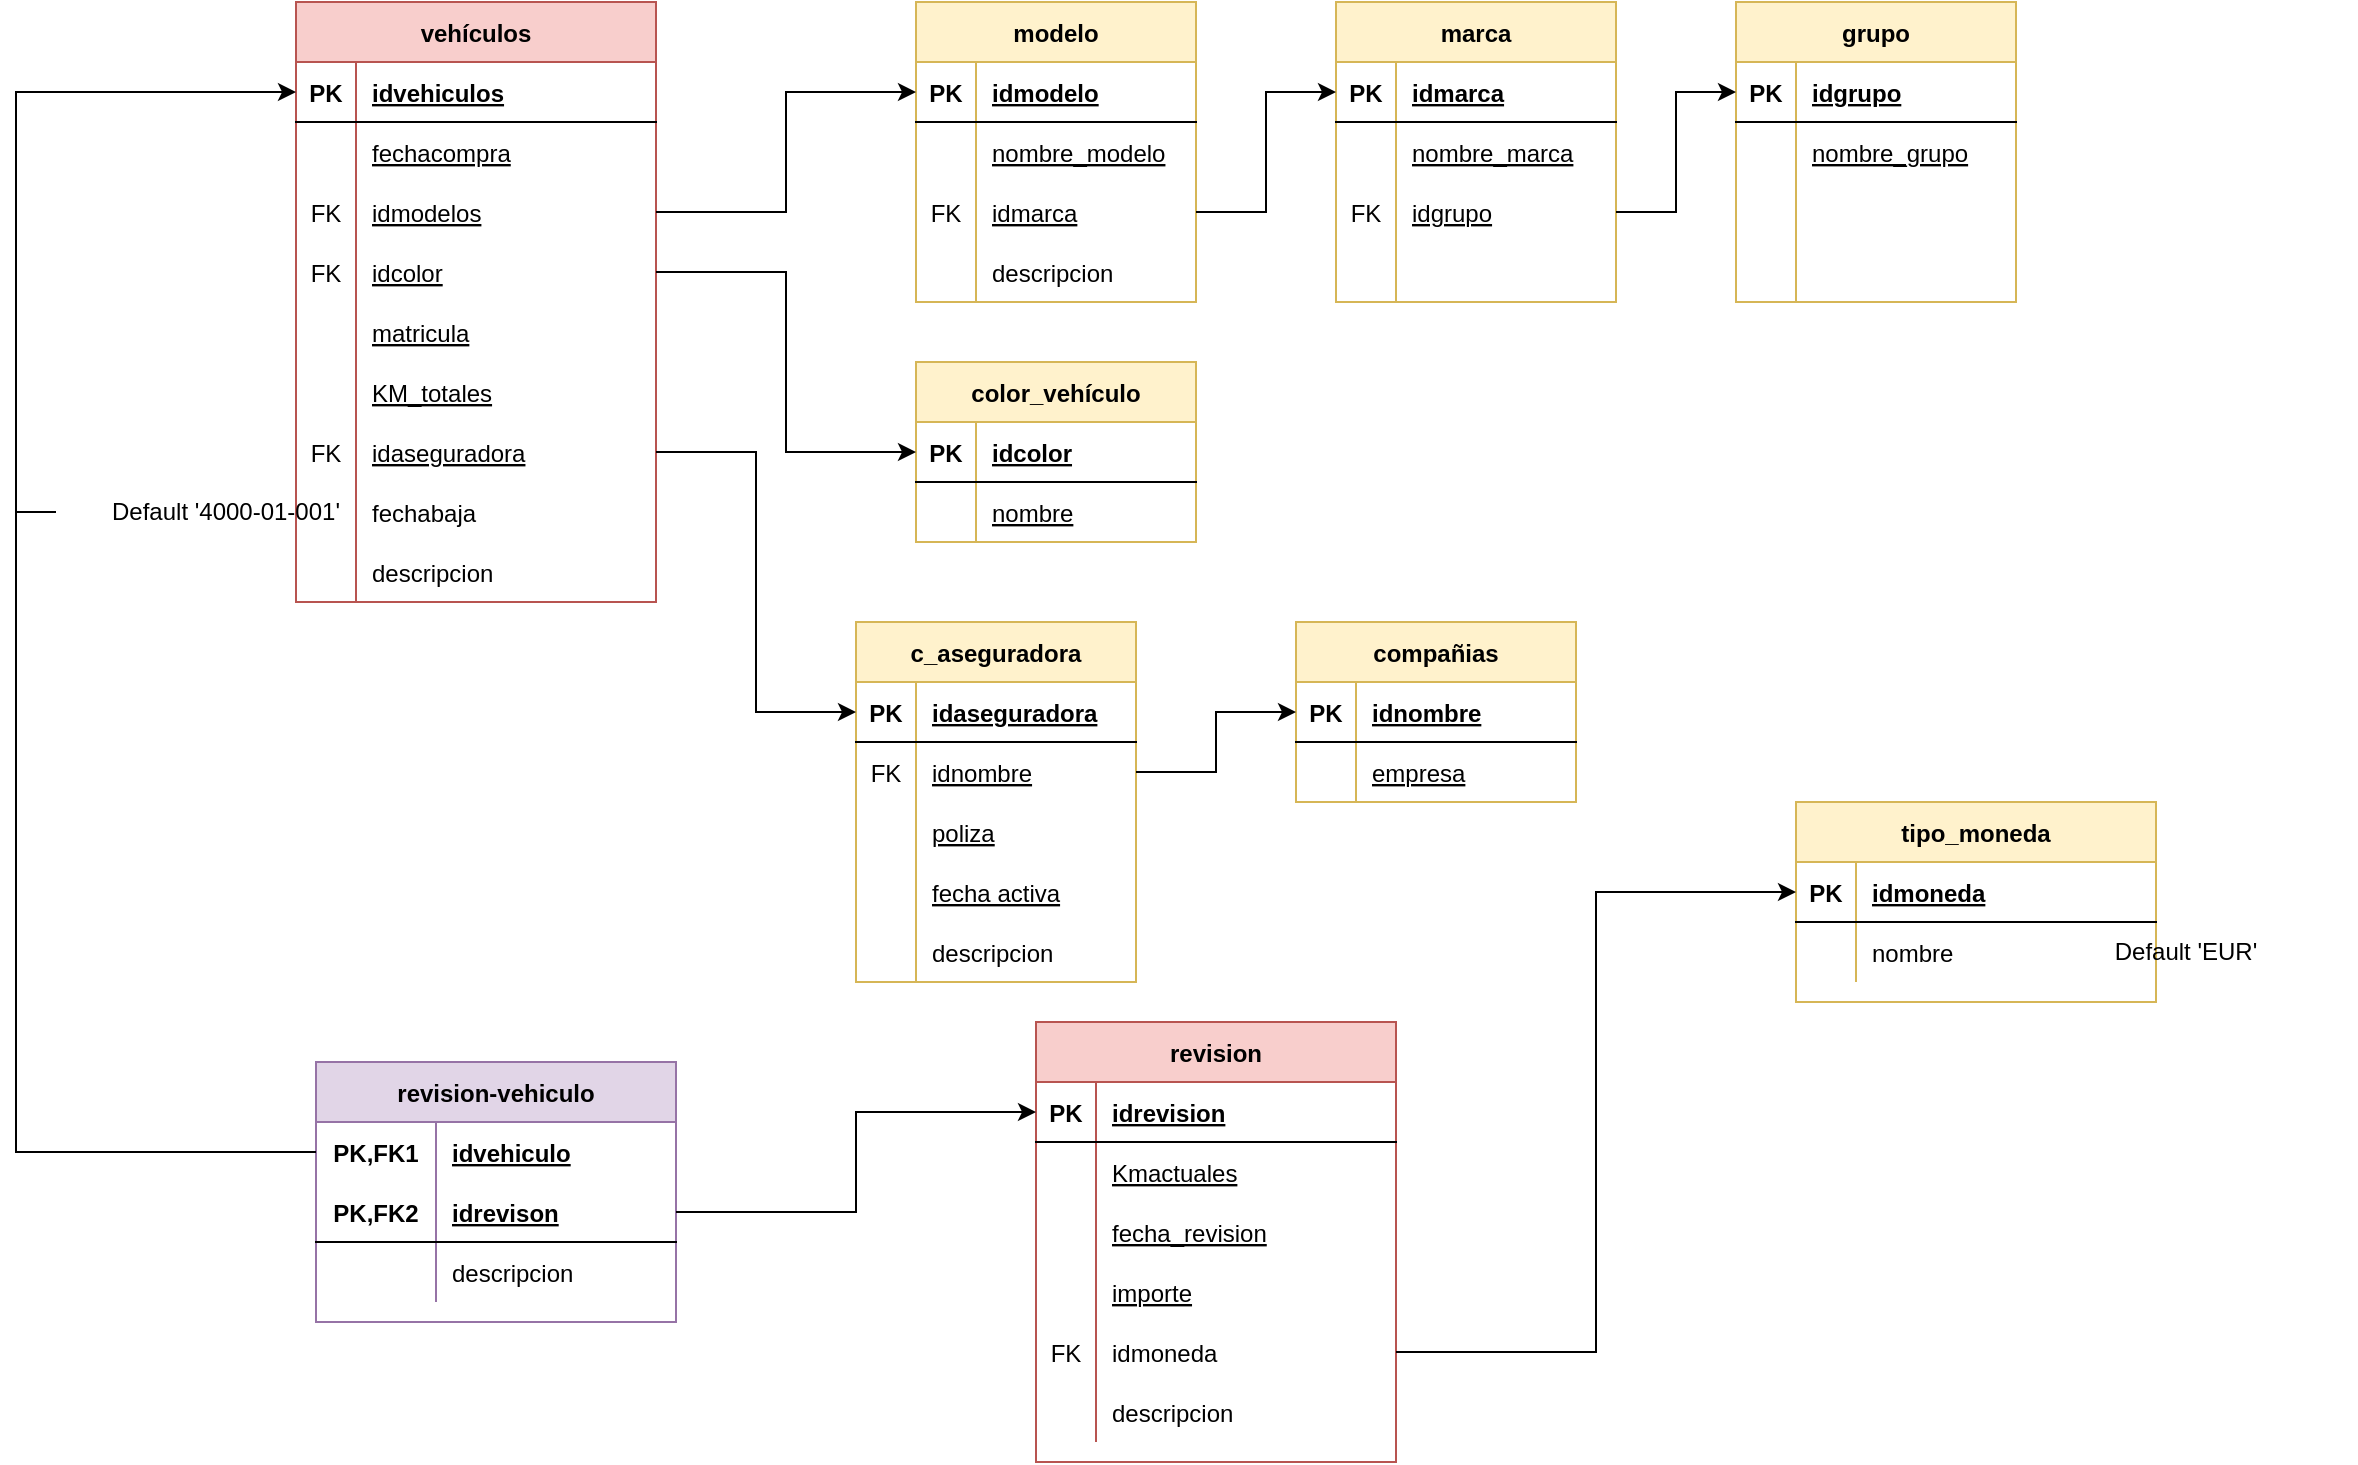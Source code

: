 <mxfile version="20.2.3" type="device" pages="3"><diagram id="R2lEEEUBdFMjLlhIrx00" name="Práctica de MODELADO Y SQL"><mxGraphModel dx="2272" dy="875" grid="1" gridSize="10" guides="1" tooltips="1" connect="1" arrows="1" fold="1" page="1" pageScale="1" pageWidth="850" pageHeight="1100" math="0" shadow="0" extFonts="Permanent Marker^https://fonts.googleapis.com/css?family=Permanent+Marker"><root><mxCell id="0"/><mxCell id="1" parent="0"/><mxCell id="Go_kz5jwPDb1Iot8qe1r-14" value="vehículos" style="shape=table;startSize=30;container=1;collapsible=1;childLayout=tableLayout;fixedRows=1;rowLines=0;fontStyle=1;align=center;resizeLast=1;fillColor=#f8cecc;strokeColor=#b85450;" parent="1" vertex="1"><mxGeometry y="120" width="180" height="300" as="geometry"/></mxCell><mxCell id="Go_kz5jwPDb1Iot8qe1r-15" value="" style="shape=tableRow;horizontal=0;startSize=0;swimlaneHead=0;swimlaneBody=0;fillColor=none;collapsible=0;dropTarget=0;points=[[0,0.5],[1,0.5]];portConstraint=eastwest;top=0;left=0;right=0;bottom=1;" parent="Go_kz5jwPDb1Iot8qe1r-14" vertex="1"><mxGeometry y="30" width="180" height="30" as="geometry"/></mxCell><mxCell id="Go_kz5jwPDb1Iot8qe1r-16" value="PK" style="shape=partialRectangle;connectable=0;fillColor=none;top=0;left=0;bottom=0;right=0;fontStyle=1;overflow=hidden;" parent="Go_kz5jwPDb1Iot8qe1r-15" vertex="1"><mxGeometry width="30" height="30" as="geometry"><mxRectangle width="30" height="30" as="alternateBounds"/></mxGeometry></mxCell><mxCell id="Go_kz5jwPDb1Iot8qe1r-17" value="idvehiculos" style="shape=partialRectangle;connectable=0;fillColor=none;top=0;left=0;bottom=0;right=0;align=left;spacingLeft=6;fontStyle=5;overflow=hidden;" parent="Go_kz5jwPDb1Iot8qe1r-15" vertex="1"><mxGeometry x="30" width="150" height="30" as="geometry"><mxRectangle width="150" height="30" as="alternateBounds"/></mxGeometry></mxCell><mxCell id="Go_kz5jwPDb1Iot8qe1r-42" value="" style="shape=tableRow;horizontal=0;startSize=0;swimlaneHead=0;swimlaneBody=0;fillColor=none;collapsible=0;dropTarget=0;points=[[0,0.5],[1,0.5]];portConstraint=eastwest;top=0;left=0;right=0;bottom=0;" parent="Go_kz5jwPDb1Iot8qe1r-14" vertex="1"><mxGeometry y="60" width="180" height="30" as="geometry"/></mxCell><mxCell id="Go_kz5jwPDb1Iot8qe1r-43" value="" style="shape=partialRectangle;connectable=0;fillColor=none;top=0;left=0;bottom=0;right=0;editable=1;overflow=hidden;" parent="Go_kz5jwPDb1Iot8qe1r-42" vertex="1"><mxGeometry width="30" height="30" as="geometry"><mxRectangle width="30" height="30" as="alternateBounds"/></mxGeometry></mxCell><mxCell id="Go_kz5jwPDb1Iot8qe1r-44" value="fechacompra" style="shape=partialRectangle;connectable=0;fillColor=none;top=0;left=0;bottom=0;right=0;align=left;spacingLeft=6;overflow=hidden;fontStyle=4" parent="Go_kz5jwPDb1Iot8qe1r-42" vertex="1"><mxGeometry x="30" width="150" height="30" as="geometry"><mxRectangle width="150" height="30" as="alternateBounds"/></mxGeometry></mxCell><mxCell id="Go_kz5jwPDb1Iot8qe1r-18" value="" style="shape=tableRow;horizontal=0;startSize=0;swimlaneHead=0;swimlaneBody=0;fillColor=none;collapsible=0;dropTarget=0;points=[[0,0.5],[1,0.5]];portConstraint=eastwest;top=0;left=0;right=0;bottom=0;" parent="Go_kz5jwPDb1Iot8qe1r-14" vertex="1"><mxGeometry y="90" width="180" height="30" as="geometry"/></mxCell><mxCell id="Go_kz5jwPDb1Iot8qe1r-19" value="FK" style="shape=partialRectangle;connectable=0;fillColor=none;top=0;left=0;bottom=0;right=0;editable=1;overflow=hidden;" parent="Go_kz5jwPDb1Iot8qe1r-18" vertex="1"><mxGeometry width="30" height="30" as="geometry"><mxRectangle width="30" height="30" as="alternateBounds"/></mxGeometry></mxCell><mxCell id="Go_kz5jwPDb1Iot8qe1r-20" value="idmodelos" style="shape=partialRectangle;connectable=0;fillColor=none;top=0;left=0;bottom=0;right=0;align=left;spacingLeft=6;overflow=hidden;fontStyle=4" parent="Go_kz5jwPDb1Iot8qe1r-18" vertex="1"><mxGeometry x="30" width="150" height="30" as="geometry"><mxRectangle width="150" height="30" as="alternateBounds"/></mxGeometry></mxCell><mxCell id="Go_kz5jwPDb1Iot8qe1r-27" value="" style="shape=tableRow;horizontal=0;startSize=0;swimlaneHead=0;swimlaneBody=0;fillColor=none;collapsible=0;dropTarget=0;points=[[0,0.5],[1,0.5]];portConstraint=eastwest;top=0;left=0;right=0;bottom=0;" parent="Go_kz5jwPDb1Iot8qe1r-14" vertex="1"><mxGeometry y="120" width="180" height="30" as="geometry"/></mxCell><mxCell id="Go_kz5jwPDb1Iot8qe1r-28" value="FK" style="shape=partialRectangle;connectable=0;fillColor=none;top=0;left=0;bottom=0;right=0;editable=1;overflow=hidden;" parent="Go_kz5jwPDb1Iot8qe1r-27" vertex="1"><mxGeometry width="30" height="30" as="geometry"><mxRectangle width="30" height="30" as="alternateBounds"/></mxGeometry></mxCell><mxCell id="Go_kz5jwPDb1Iot8qe1r-29" value="idcolor" style="shape=partialRectangle;connectable=0;fillColor=none;top=0;left=0;bottom=0;right=0;align=left;spacingLeft=6;overflow=hidden;fontStyle=4" parent="Go_kz5jwPDb1Iot8qe1r-27" vertex="1"><mxGeometry x="30" width="150" height="30" as="geometry"><mxRectangle width="150" height="30" as="alternateBounds"/></mxGeometry></mxCell><mxCell id="Go_kz5jwPDb1Iot8qe1r-30" value="" style="shape=tableRow;horizontal=0;startSize=0;swimlaneHead=0;swimlaneBody=0;fillColor=none;collapsible=0;dropTarget=0;points=[[0,0.5],[1,0.5]];portConstraint=eastwest;top=0;left=0;right=0;bottom=0;" parent="Go_kz5jwPDb1Iot8qe1r-14" vertex="1"><mxGeometry y="150" width="180" height="30" as="geometry"/></mxCell><mxCell id="Go_kz5jwPDb1Iot8qe1r-31" value="" style="shape=partialRectangle;connectable=0;fillColor=none;top=0;left=0;bottom=0;right=0;editable=1;overflow=hidden;" parent="Go_kz5jwPDb1Iot8qe1r-30" vertex="1"><mxGeometry width="30" height="30" as="geometry"><mxRectangle width="30" height="30" as="alternateBounds"/></mxGeometry></mxCell><mxCell id="Go_kz5jwPDb1Iot8qe1r-32" value="matricula" style="shape=partialRectangle;connectable=0;fillColor=none;top=0;left=0;bottom=0;right=0;align=left;spacingLeft=6;overflow=hidden;fontStyle=4" parent="Go_kz5jwPDb1Iot8qe1r-30" vertex="1"><mxGeometry x="30" width="150" height="30" as="geometry"><mxRectangle width="150" height="30" as="alternateBounds"/></mxGeometry></mxCell><mxCell id="Go_kz5jwPDb1Iot8qe1r-33" value="" style="shape=tableRow;horizontal=0;startSize=0;swimlaneHead=0;swimlaneBody=0;fillColor=none;collapsible=0;dropTarget=0;points=[[0,0.5],[1,0.5]];portConstraint=eastwest;top=0;left=0;right=0;bottom=0;" parent="Go_kz5jwPDb1Iot8qe1r-14" vertex="1"><mxGeometry y="180" width="180" height="30" as="geometry"/></mxCell><mxCell id="Go_kz5jwPDb1Iot8qe1r-34" value="" style="shape=partialRectangle;connectable=0;fillColor=none;top=0;left=0;bottom=0;right=0;editable=1;overflow=hidden;" parent="Go_kz5jwPDb1Iot8qe1r-33" vertex="1"><mxGeometry width="30" height="30" as="geometry"><mxRectangle width="30" height="30" as="alternateBounds"/></mxGeometry></mxCell><mxCell id="Go_kz5jwPDb1Iot8qe1r-35" value="KM_totales" style="shape=partialRectangle;connectable=0;fillColor=none;top=0;left=0;bottom=0;right=0;align=left;spacingLeft=6;overflow=hidden;fontStyle=4" parent="Go_kz5jwPDb1Iot8qe1r-33" vertex="1"><mxGeometry x="30" width="150" height="30" as="geometry"><mxRectangle width="150" height="30" as="alternateBounds"/></mxGeometry></mxCell><mxCell id="Go_kz5jwPDb1Iot8qe1r-36" value="" style="shape=tableRow;horizontal=0;startSize=0;swimlaneHead=0;swimlaneBody=0;fillColor=none;collapsible=0;dropTarget=0;points=[[0,0.5],[1,0.5]];portConstraint=eastwest;top=0;left=0;right=0;bottom=0;" parent="Go_kz5jwPDb1Iot8qe1r-14" vertex="1"><mxGeometry y="210" width="180" height="30" as="geometry"/></mxCell><mxCell id="Go_kz5jwPDb1Iot8qe1r-37" value="FK" style="shape=partialRectangle;connectable=0;fillColor=none;top=0;left=0;bottom=0;right=0;editable=1;overflow=hidden;" parent="Go_kz5jwPDb1Iot8qe1r-36" vertex="1"><mxGeometry width="30" height="30" as="geometry"><mxRectangle width="30" height="30" as="alternateBounds"/></mxGeometry></mxCell><mxCell id="Go_kz5jwPDb1Iot8qe1r-38" value="idaseguradora" style="shape=partialRectangle;connectable=0;fillColor=none;top=0;left=0;bottom=0;right=0;align=left;spacingLeft=6;overflow=hidden;fontStyle=4" parent="Go_kz5jwPDb1Iot8qe1r-36" vertex="1"><mxGeometry x="30" width="150" height="30" as="geometry"><mxRectangle width="150" height="30" as="alternateBounds"/></mxGeometry></mxCell><mxCell id="Go_kz5jwPDb1Iot8qe1r-87" value="" style="shape=tableRow;horizontal=0;startSize=0;swimlaneHead=0;swimlaneBody=0;fillColor=none;collapsible=0;dropTarget=0;points=[[0,0.5],[1,0.5]];portConstraint=eastwest;top=0;left=0;right=0;bottom=0;" parent="Go_kz5jwPDb1Iot8qe1r-14" vertex="1"><mxGeometry y="240" width="180" height="30" as="geometry"/></mxCell><mxCell id="Go_kz5jwPDb1Iot8qe1r-88" value="" style="shape=partialRectangle;connectable=0;fillColor=none;top=0;left=0;bottom=0;right=0;editable=1;overflow=hidden;" parent="Go_kz5jwPDb1Iot8qe1r-87" vertex="1"><mxGeometry width="30" height="30" as="geometry"><mxRectangle width="30" height="30" as="alternateBounds"/></mxGeometry></mxCell><mxCell id="Go_kz5jwPDb1Iot8qe1r-89" value="fechabaja" style="shape=partialRectangle;connectable=0;fillColor=none;top=0;left=0;bottom=0;right=0;align=left;spacingLeft=6;overflow=hidden;fontStyle=0" parent="Go_kz5jwPDb1Iot8qe1r-87" vertex="1"><mxGeometry x="30" width="150" height="30" as="geometry"><mxRectangle width="150" height="30" as="alternateBounds"/></mxGeometry></mxCell><mxCell id="wiceTu3GEunH7YdR3AJk-54" value="" style="shape=tableRow;horizontal=0;startSize=0;swimlaneHead=0;swimlaneBody=0;fillColor=none;collapsible=0;dropTarget=0;points=[[0,0.5],[1,0.5]];portConstraint=eastwest;top=0;left=0;right=0;bottom=0;" parent="Go_kz5jwPDb1Iot8qe1r-14" vertex="1"><mxGeometry y="270" width="180" height="30" as="geometry"/></mxCell><mxCell id="wiceTu3GEunH7YdR3AJk-55" value="" style="shape=partialRectangle;connectable=0;fillColor=none;top=0;left=0;bottom=0;right=0;editable=1;overflow=hidden;" parent="wiceTu3GEunH7YdR3AJk-54" vertex="1"><mxGeometry width="30" height="30" as="geometry"><mxRectangle width="30" height="30" as="alternateBounds"/></mxGeometry></mxCell><mxCell id="wiceTu3GEunH7YdR3AJk-56" value="descripcion" style="shape=partialRectangle;connectable=0;fillColor=none;top=0;left=0;bottom=0;right=0;align=left;spacingLeft=6;overflow=hidden;fontStyle=0" parent="wiceTu3GEunH7YdR3AJk-54" vertex="1"><mxGeometry x="30" width="150" height="30" as="geometry"><mxRectangle width="150" height="30" as="alternateBounds"/></mxGeometry></mxCell><mxCell id="Go_kz5jwPDb1Iot8qe1r-45" value="modelo" style="shape=table;startSize=30;container=1;collapsible=1;childLayout=tableLayout;fixedRows=1;rowLines=0;fontStyle=1;align=center;resizeLast=1;fillColor=#fff2cc;strokeColor=#d6b656;" parent="1" vertex="1"><mxGeometry x="310" y="120" width="140" height="150" as="geometry"/></mxCell><mxCell id="Go_kz5jwPDb1Iot8qe1r-46" value="" style="shape=tableRow;horizontal=0;startSize=0;swimlaneHead=0;swimlaneBody=0;fillColor=none;collapsible=0;dropTarget=0;points=[[0,0.5],[1,0.5]];portConstraint=eastwest;top=0;left=0;right=0;bottom=1;" parent="Go_kz5jwPDb1Iot8qe1r-45" vertex="1"><mxGeometry y="30" width="140" height="30" as="geometry"/></mxCell><mxCell id="Go_kz5jwPDb1Iot8qe1r-47" value="PK" style="shape=partialRectangle;connectable=0;fillColor=none;top=0;left=0;bottom=0;right=0;fontStyle=1;overflow=hidden;" parent="Go_kz5jwPDb1Iot8qe1r-46" vertex="1"><mxGeometry width="30" height="30" as="geometry"><mxRectangle width="30" height="30" as="alternateBounds"/></mxGeometry></mxCell><mxCell id="Go_kz5jwPDb1Iot8qe1r-48" value="idmodelo" style="shape=partialRectangle;connectable=0;fillColor=none;top=0;left=0;bottom=0;right=0;align=left;spacingLeft=6;fontStyle=5;overflow=hidden;" parent="Go_kz5jwPDb1Iot8qe1r-46" vertex="1"><mxGeometry x="30" width="110" height="30" as="geometry"><mxRectangle width="110" height="30" as="alternateBounds"/></mxGeometry></mxCell><mxCell id="Go_kz5jwPDb1Iot8qe1r-49" value="" style="shape=tableRow;horizontal=0;startSize=0;swimlaneHead=0;swimlaneBody=0;fillColor=none;collapsible=0;dropTarget=0;points=[[0,0.5],[1,0.5]];portConstraint=eastwest;top=0;left=0;right=0;bottom=0;" parent="Go_kz5jwPDb1Iot8qe1r-45" vertex="1"><mxGeometry y="60" width="140" height="30" as="geometry"/></mxCell><mxCell id="Go_kz5jwPDb1Iot8qe1r-50" value="" style="shape=partialRectangle;connectable=0;fillColor=none;top=0;left=0;bottom=0;right=0;editable=1;overflow=hidden;" parent="Go_kz5jwPDb1Iot8qe1r-49" vertex="1"><mxGeometry width="30" height="30" as="geometry"><mxRectangle width="30" height="30" as="alternateBounds"/></mxGeometry></mxCell><mxCell id="Go_kz5jwPDb1Iot8qe1r-51" value="nombre_modelo" style="shape=partialRectangle;connectable=0;fillColor=none;top=0;left=0;bottom=0;right=0;align=left;spacingLeft=6;overflow=hidden;fontStyle=4" parent="Go_kz5jwPDb1Iot8qe1r-49" vertex="1"><mxGeometry x="30" width="110" height="30" as="geometry"><mxRectangle width="110" height="30" as="alternateBounds"/></mxGeometry></mxCell><mxCell id="Go_kz5jwPDb1Iot8qe1r-52" value="" style="shape=tableRow;horizontal=0;startSize=0;swimlaneHead=0;swimlaneBody=0;fillColor=none;collapsible=0;dropTarget=0;points=[[0,0.5],[1,0.5]];portConstraint=eastwest;top=0;left=0;right=0;bottom=0;" parent="Go_kz5jwPDb1Iot8qe1r-45" vertex="1"><mxGeometry y="90" width="140" height="30" as="geometry"/></mxCell><mxCell id="Go_kz5jwPDb1Iot8qe1r-53" value="FK" style="shape=partialRectangle;connectable=0;fillColor=none;top=0;left=0;bottom=0;right=0;editable=1;overflow=hidden;" parent="Go_kz5jwPDb1Iot8qe1r-52" vertex="1"><mxGeometry width="30" height="30" as="geometry"><mxRectangle width="30" height="30" as="alternateBounds"/></mxGeometry></mxCell><mxCell id="Go_kz5jwPDb1Iot8qe1r-54" value="idmarca" style="shape=partialRectangle;connectable=0;fillColor=none;top=0;left=0;bottom=0;right=0;align=left;spacingLeft=6;overflow=hidden;fontStyle=4" parent="Go_kz5jwPDb1Iot8qe1r-52" vertex="1"><mxGeometry x="30" width="110" height="30" as="geometry"><mxRectangle width="110" height="30" as="alternateBounds"/></mxGeometry></mxCell><mxCell id="Go_kz5jwPDb1Iot8qe1r-55" value="" style="shape=tableRow;horizontal=0;startSize=0;swimlaneHead=0;swimlaneBody=0;fillColor=none;collapsible=0;dropTarget=0;points=[[0,0.5],[1,0.5]];portConstraint=eastwest;top=0;left=0;right=0;bottom=0;" parent="Go_kz5jwPDb1Iot8qe1r-45" vertex="1"><mxGeometry y="120" width="140" height="30" as="geometry"/></mxCell><mxCell id="Go_kz5jwPDb1Iot8qe1r-56" value="" style="shape=partialRectangle;connectable=0;fillColor=none;top=0;left=0;bottom=0;right=0;editable=1;overflow=hidden;" parent="Go_kz5jwPDb1Iot8qe1r-55" vertex="1"><mxGeometry width="30" height="30" as="geometry"><mxRectangle width="30" height="30" as="alternateBounds"/></mxGeometry></mxCell><mxCell id="Go_kz5jwPDb1Iot8qe1r-57" value="descripcion" style="shape=partialRectangle;connectable=0;fillColor=none;top=0;left=0;bottom=0;right=0;align=left;spacingLeft=6;overflow=hidden;" parent="Go_kz5jwPDb1Iot8qe1r-55" vertex="1"><mxGeometry x="30" width="110" height="30" as="geometry"><mxRectangle width="110" height="30" as="alternateBounds"/></mxGeometry></mxCell><mxCell id="Go_kz5jwPDb1Iot8qe1r-59" value="marca" style="shape=table;startSize=30;container=1;collapsible=1;childLayout=tableLayout;fixedRows=1;rowLines=0;fontStyle=1;align=center;resizeLast=1;fillColor=#fff2cc;strokeColor=#d6b656;" parent="1" vertex="1"><mxGeometry x="520" y="120" width="140" height="150" as="geometry"/></mxCell><mxCell id="Go_kz5jwPDb1Iot8qe1r-60" value="" style="shape=tableRow;horizontal=0;startSize=0;swimlaneHead=0;swimlaneBody=0;fillColor=none;collapsible=0;dropTarget=0;points=[[0,0.5],[1,0.5]];portConstraint=eastwest;top=0;left=0;right=0;bottom=1;" parent="Go_kz5jwPDb1Iot8qe1r-59" vertex="1"><mxGeometry y="30" width="140" height="30" as="geometry"/></mxCell><mxCell id="Go_kz5jwPDb1Iot8qe1r-61" value="PK" style="shape=partialRectangle;connectable=0;fillColor=none;top=0;left=0;bottom=0;right=0;fontStyle=1;overflow=hidden;" parent="Go_kz5jwPDb1Iot8qe1r-60" vertex="1"><mxGeometry width="30" height="30" as="geometry"><mxRectangle width="30" height="30" as="alternateBounds"/></mxGeometry></mxCell><mxCell id="Go_kz5jwPDb1Iot8qe1r-62" value="idmarca" style="shape=partialRectangle;connectable=0;fillColor=none;top=0;left=0;bottom=0;right=0;align=left;spacingLeft=6;fontStyle=5;overflow=hidden;" parent="Go_kz5jwPDb1Iot8qe1r-60" vertex="1"><mxGeometry x="30" width="110" height="30" as="geometry"><mxRectangle width="110" height="30" as="alternateBounds"/></mxGeometry></mxCell><mxCell id="Go_kz5jwPDb1Iot8qe1r-63" value="" style="shape=tableRow;horizontal=0;startSize=0;swimlaneHead=0;swimlaneBody=0;fillColor=none;collapsible=0;dropTarget=0;points=[[0,0.5],[1,0.5]];portConstraint=eastwest;top=0;left=0;right=0;bottom=0;" parent="Go_kz5jwPDb1Iot8qe1r-59" vertex="1"><mxGeometry y="60" width="140" height="30" as="geometry"/></mxCell><mxCell id="Go_kz5jwPDb1Iot8qe1r-64" value="" style="shape=partialRectangle;connectable=0;fillColor=none;top=0;left=0;bottom=0;right=0;editable=1;overflow=hidden;" parent="Go_kz5jwPDb1Iot8qe1r-63" vertex="1"><mxGeometry width="30" height="30" as="geometry"><mxRectangle width="30" height="30" as="alternateBounds"/></mxGeometry></mxCell><mxCell id="Go_kz5jwPDb1Iot8qe1r-65" value="nombre_marca" style="shape=partialRectangle;connectable=0;fillColor=none;top=0;left=0;bottom=0;right=0;align=left;spacingLeft=6;overflow=hidden;fontStyle=4" parent="Go_kz5jwPDb1Iot8qe1r-63" vertex="1"><mxGeometry x="30" width="110" height="30" as="geometry"><mxRectangle width="110" height="30" as="alternateBounds"/></mxGeometry></mxCell><mxCell id="Go_kz5jwPDb1Iot8qe1r-66" value="" style="shape=tableRow;horizontal=0;startSize=0;swimlaneHead=0;swimlaneBody=0;fillColor=none;collapsible=0;dropTarget=0;points=[[0,0.5],[1,0.5]];portConstraint=eastwest;top=0;left=0;right=0;bottom=0;" parent="Go_kz5jwPDb1Iot8qe1r-59" vertex="1"><mxGeometry y="90" width="140" height="30" as="geometry"/></mxCell><mxCell id="Go_kz5jwPDb1Iot8qe1r-67" value="FK" style="shape=partialRectangle;connectable=0;fillColor=none;top=0;left=0;bottom=0;right=0;editable=1;overflow=hidden;" parent="Go_kz5jwPDb1Iot8qe1r-66" vertex="1"><mxGeometry width="30" height="30" as="geometry"><mxRectangle width="30" height="30" as="alternateBounds"/></mxGeometry></mxCell><mxCell id="Go_kz5jwPDb1Iot8qe1r-68" value="idgrupo" style="shape=partialRectangle;connectable=0;fillColor=none;top=0;left=0;bottom=0;right=0;align=left;spacingLeft=6;overflow=hidden;fontStyle=4" parent="Go_kz5jwPDb1Iot8qe1r-66" vertex="1"><mxGeometry x="30" width="110" height="30" as="geometry"><mxRectangle width="110" height="30" as="alternateBounds"/></mxGeometry></mxCell><mxCell id="Go_kz5jwPDb1Iot8qe1r-69" value="" style="shape=tableRow;horizontal=0;startSize=0;swimlaneHead=0;swimlaneBody=0;fillColor=none;collapsible=0;dropTarget=0;points=[[0,0.5],[1,0.5]];portConstraint=eastwest;top=0;left=0;right=0;bottom=0;" parent="Go_kz5jwPDb1Iot8qe1r-59" vertex="1"><mxGeometry y="120" width="140" height="30" as="geometry"/></mxCell><mxCell id="Go_kz5jwPDb1Iot8qe1r-70" value="" style="shape=partialRectangle;connectable=0;fillColor=none;top=0;left=0;bottom=0;right=0;editable=1;overflow=hidden;" parent="Go_kz5jwPDb1Iot8qe1r-69" vertex="1"><mxGeometry width="30" height="30" as="geometry"><mxRectangle width="30" height="30" as="alternateBounds"/></mxGeometry></mxCell><mxCell id="Go_kz5jwPDb1Iot8qe1r-71" value="" style="shape=partialRectangle;connectable=0;fillColor=none;top=0;left=0;bottom=0;right=0;align=left;spacingLeft=6;overflow=hidden;" parent="Go_kz5jwPDb1Iot8qe1r-69" vertex="1"><mxGeometry x="30" width="110" height="30" as="geometry"><mxRectangle width="110" height="30" as="alternateBounds"/></mxGeometry></mxCell><mxCell id="Go_kz5jwPDb1Iot8qe1r-73" value="grupo" style="shape=table;startSize=30;container=1;collapsible=1;childLayout=tableLayout;fixedRows=1;rowLines=0;fontStyle=1;align=center;resizeLast=1;fillColor=#fff2cc;strokeColor=#d6b656;" parent="1" vertex="1"><mxGeometry x="720" y="120" width="140" height="150" as="geometry"/></mxCell><mxCell id="Go_kz5jwPDb1Iot8qe1r-74" value="" style="shape=tableRow;horizontal=0;startSize=0;swimlaneHead=0;swimlaneBody=0;fillColor=none;collapsible=0;dropTarget=0;points=[[0,0.5],[1,0.5]];portConstraint=eastwest;top=0;left=0;right=0;bottom=1;" parent="Go_kz5jwPDb1Iot8qe1r-73" vertex="1"><mxGeometry y="30" width="140" height="30" as="geometry"/></mxCell><mxCell id="Go_kz5jwPDb1Iot8qe1r-75" value="PK" style="shape=partialRectangle;connectable=0;fillColor=none;top=0;left=0;bottom=0;right=0;fontStyle=1;overflow=hidden;" parent="Go_kz5jwPDb1Iot8qe1r-74" vertex="1"><mxGeometry width="30" height="30" as="geometry"><mxRectangle width="30" height="30" as="alternateBounds"/></mxGeometry></mxCell><mxCell id="Go_kz5jwPDb1Iot8qe1r-76" value="idgrupo" style="shape=partialRectangle;connectable=0;fillColor=none;top=0;left=0;bottom=0;right=0;align=left;spacingLeft=6;fontStyle=5;overflow=hidden;" parent="Go_kz5jwPDb1Iot8qe1r-74" vertex="1"><mxGeometry x="30" width="110" height="30" as="geometry"><mxRectangle width="110" height="30" as="alternateBounds"/></mxGeometry></mxCell><mxCell id="Go_kz5jwPDb1Iot8qe1r-77" value="" style="shape=tableRow;horizontal=0;startSize=0;swimlaneHead=0;swimlaneBody=0;fillColor=none;collapsible=0;dropTarget=0;points=[[0,0.5],[1,0.5]];portConstraint=eastwest;top=0;left=0;right=0;bottom=0;" parent="Go_kz5jwPDb1Iot8qe1r-73" vertex="1"><mxGeometry y="60" width="140" height="30" as="geometry"/></mxCell><mxCell id="Go_kz5jwPDb1Iot8qe1r-78" value="" style="shape=partialRectangle;connectable=0;fillColor=none;top=0;left=0;bottom=0;right=0;editable=1;overflow=hidden;" parent="Go_kz5jwPDb1Iot8qe1r-77" vertex="1"><mxGeometry width="30" height="30" as="geometry"><mxRectangle width="30" height="30" as="alternateBounds"/></mxGeometry></mxCell><mxCell id="Go_kz5jwPDb1Iot8qe1r-79" value="nombre_grupo" style="shape=partialRectangle;connectable=0;fillColor=none;top=0;left=0;bottom=0;right=0;align=left;spacingLeft=6;overflow=hidden;fontStyle=4" parent="Go_kz5jwPDb1Iot8qe1r-77" vertex="1"><mxGeometry x="30" width="110" height="30" as="geometry"><mxRectangle width="110" height="30" as="alternateBounds"/></mxGeometry></mxCell><mxCell id="Go_kz5jwPDb1Iot8qe1r-80" value="" style="shape=tableRow;horizontal=0;startSize=0;swimlaneHead=0;swimlaneBody=0;fillColor=none;collapsible=0;dropTarget=0;points=[[0,0.5],[1,0.5]];portConstraint=eastwest;top=0;left=0;right=0;bottom=0;" parent="Go_kz5jwPDb1Iot8qe1r-73" vertex="1"><mxGeometry y="90" width="140" height="30" as="geometry"/></mxCell><mxCell id="Go_kz5jwPDb1Iot8qe1r-81" value="" style="shape=partialRectangle;connectable=0;fillColor=none;top=0;left=0;bottom=0;right=0;editable=1;overflow=hidden;" parent="Go_kz5jwPDb1Iot8qe1r-80" vertex="1"><mxGeometry width="30" height="30" as="geometry"><mxRectangle width="30" height="30" as="alternateBounds"/></mxGeometry></mxCell><mxCell id="Go_kz5jwPDb1Iot8qe1r-82" value="" style="shape=partialRectangle;connectable=0;fillColor=none;top=0;left=0;bottom=0;right=0;align=left;spacingLeft=6;overflow=hidden;" parent="Go_kz5jwPDb1Iot8qe1r-80" vertex="1"><mxGeometry x="30" width="110" height="30" as="geometry"><mxRectangle width="110" height="30" as="alternateBounds"/></mxGeometry></mxCell><mxCell id="Go_kz5jwPDb1Iot8qe1r-83" value="" style="shape=tableRow;horizontal=0;startSize=0;swimlaneHead=0;swimlaneBody=0;fillColor=none;collapsible=0;dropTarget=0;points=[[0,0.5],[1,0.5]];portConstraint=eastwest;top=0;left=0;right=0;bottom=0;" parent="Go_kz5jwPDb1Iot8qe1r-73" vertex="1"><mxGeometry y="120" width="140" height="30" as="geometry"/></mxCell><mxCell id="Go_kz5jwPDb1Iot8qe1r-84" value="" style="shape=partialRectangle;connectable=0;fillColor=none;top=0;left=0;bottom=0;right=0;editable=1;overflow=hidden;" parent="Go_kz5jwPDb1Iot8qe1r-83" vertex="1"><mxGeometry width="30" height="30" as="geometry"><mxRectangle width="30" height="30" as="alternateBounds"/></mxGeometry></mxCell><mxCell id="Go_kz5jwPDb1Iot8qe1r-85" value="" style="shape=partialRectangle;connectable=0;fillColor=none;top=0;left=0;bottom=0;right=0;align=left;spacingLeft=6;overflow=hidden;" parent="Go_kz5jwPDb1Iot8qe1r-83" vertex="1"><mxGeometry x="30" width="110" height="30" as="geometry"><mxRectangle width="110" height="30" as="alternateBounds"/></mxGeometry></mxCell><mxCell id="Go_kz5jwPDb1Iot8qe1r-90" value="c_aseguradora" style="shape=table;startSize=30;container=1;collapsible=1;childLayout=tableLayout;fixedRows=1;rowLines=0;fontStyle=1;align=center;resizeLast=1;fillColor=#fff2cc;strokeColor=#d6b656;" parent="1" vertex="1"><mxGeometry x="280" y="430" width="140" height="180" as="geometry"/></mxCell><mxCell id="Go_kz5jwPDb1Iot8qe1r-91" value="" style="shape=tableRow;horizontal=0;startSize=0;swimlaneHead=0;swimlaneBody=0;fillColor=none;collapsible=0;dropTarget=0;points=[[0,0.5],[1,0.5]];portConstraint=eastwest;top=0;left=0;right=0;bottom=1;" parent="Go_kz5jwPDb1Iot8qe1r-90" vertex="1"><mxGeometry y="30" width="140" height="30" as="geometry"/></mxCell><mxCell id="Go_kz5jwPDb1Iot8qe1r-92" value="PK" style="shape=partialRectangle;connectable=0;fillColor=none;top=0;left=0;bottom=0;right=0;fontStyle=1;overflow=hidden;" parent="Go_kz5jwPDb1Iot8qe1r-91" vertex="1"><mxGeometry width="30" height="30" as="geometry"><mxRectangle width="30" height="30" as="alternateBounds"/></mxGeometry></mxCell><mxCell id="Go_kz5jwPDb1Iot8qe1r-93" value="idaseguradora" style="shape=partialRectangle;connectable=0;fillColor=none;top=0;left=0;bottom=0;right=0;align=left;spacingLeft=6;fontStyle=5;overflow=hidden;" parent="Go_kz5jwPDb1Iot8qe1r-91" vertex="1"><mxGeometry x="30" width="110" height="30" as="geometry"><mxRectangle width="110" height="30" as="alternateBounds"/></mxGeometry></mxCell><mxCell id="Go_kz5jwPDb1Iot8qe1r-94" value="" style="shape=tableRow;horizontal=0;startSize=0;swimlaneHead=0;swimlaneBody=0;fillColor=none;collapsible=0;dropTarget=0;points=[[0,0.5],[1,0.5]];portConstraint=eastwest;top=0;left=0;right=0;bottom=0;" parent="Go_kz5jwPDb1Iot8qe1r-90" vertex="1"><mxGeometry y="60" width="140" height="30" as="geometry"/></mxCell><mxCell id="Go_kz5jwPDb1Iot8qe1r-95" value="FK" style="shape=partialRectangle;connectable=0;fillColor=none;top=0;left=0;bottom=0;right=0;editable=1;overflow=hidden;" parent="Go_kz5jwPDb1Iot8qe1r-94" vertex="1"><mxGeometry width="30" height="30" as="geometry"><mxRectangle width="30" height="30" as="alternateBounds"/></mxGeometry></mxCell><mxCell id="Go_kz5jwPDb1Iot8qe1r-96" value="idnombre" style="shape=partialRectangle;connectable=0;fillColor=none;top=0;left=0;bottom=0;right=0;align=left;spacingLeft=6;overflow=hidden;fontStyle=4" parent="Go_kz5jwPDb1Iot8qe1r-94" vertex="1"><mxGeometry x="30" width="110" height="30" as="geometry"><mxRectangle width="110" height="30" as="alternateBounds"/></mxGeometry></mxCell><mxCell id="Go_kz5jwPDb1Iot8qe1r-97" value="" style="shape=tableRow;horizontal=0;startSize=0;swimlaneHead=0;swimlaneBody=0;fillColor=none;collapsible=0;dropTarget=0;points=[[0,0.5],[1,0.5]];portConstraint=eastwest;top=0;left=0;right=0;bottom=0;" parent="Go_kz5jwPDb1Iot8qe1r-90" vertex="1"><mxGeometry y="90" width="140" height="30" as="geometry"/></mxCell><mxCell id="Go_kz5jwPDb1Iot8qe1r-98" value="" style="shape=partialRectangle;connectable=0;fillColor=none;top=0;left=0;bottom=0;right=0;editable=1;overflow=hidden;" parent="Go_kz5jwPDb1Iot8qe1r-97" vertex="1"><mxGeometry width="30" height="30" as="geometry"><mxRectangle width="30" height="30" as="alternateBounds"/></mxGeometry></mxCell><mxCell id="Go_kz5jwPDb1Iot8qe1r-99" value="poliza" style="shape=partialRectangle;connectable=0;fillColor=none;top=0;left=0;bottom=0;right=0;align=left;spacingLeft=6;overflow=hidden;fontStyle=4" parent="Go_kz5jwPDb1Iot8qe1r-97" vertex="1"><mxGeometry x="30" width="110" height="30" as="geometry"><mxRectangle width="110" height="30" as="alternateBounds"/></mxGeometry></mxCell><mxCell id="wiceTu3GEunH7YdR3AJk-48" value="" style="shape=tableRow;horizontal=0;startSize=0;swimlaneHead=0;swimlaneBody=0;fillColor=none;collapsible=0;dropTarget=0;points=[[0,0.5],[1,0.5]];portConstraint=eastwest;top=0;left=0;right=0;bottom=0;" parent="Go_kz5jwPDb1Iot8qe1r-90" vertex="1"><mxGeometry y="120" width="140" height="30" as="geometry"/></mxCell><mxCell id="wiceTu3GEunH7YdR3AJk-49" value="" style="shape=partialRectangle;connectable=0;fillColor=none;top=0;left=0;bottom=0;right=0;editable=1;overflow=hidden;" parent="wiceTu3GEunH7YdR3AJk-48" vertex="1"><mxGeometry width="30" height="30" as="geometry"><mxRectangle width="30" height="30" as="alternateBounds"/></mxGeometry></mxCell><mxCell id="wiceTu3GEunH7YdR3AJk-50" value="fecha activa" style="shape=partialRectangle;connectable=0;fillColor=none;top=0;left=0;bottom=0;right=0;align=left;spacingLeft=6;overflow=hidden;fontStyle=4" parent="wiceTu3GEunH7YdR3AJk-48" vertex="1"><mxGeometry x="30" width="110" height="30" as="geometry"><mxRectangle width="110" height="30" as="alternateBounds"/></mxGeometry></mxCell><mxCell id="wiceTu3GEunH7YdR3AJk-51" value="" style="shape=tableRow;horizontal=0;startSize=0;swimlaneHead=0;swimlaneBody=0;fillColor=none;collapsible=0;dropTarget=0;points=[[0,0.5],[1,0.5]];portConstraint=eastwest;top=0;left=0;right=0;bottom=0;" parent="Go_kz5jwPDb1Iot8qe1r-90" vertex="1"><mxGeometry y="150" width="140" height="30" as="geometry"/></mxCell><mxCell id="wiceTu3GEunH7YdR3AJk-52" value="" style="shape=partialRectangle;connectable=0;fillColor=none;top=0;left=0;bottom=0;right=0;editable=1;overflow=hidden;" parent="wiceTu3GEunH7YdR3AJk-51" vertex="1"><mxGeometry width="30" height="30" as="geometry"><mxRectangle width="30" height="30" as="alternateBounds"/></mxGeometry></mxCell><mxCell id="wiceTu3GEunH7YdR3AJk-53" value="descripcion" style="shape=partialRectangle;connectable=0;fillColor=none;top=0;left=0;bottom=0;right=0;align=left;spacingLeft=6;overflow=hidden;fontStyle=0" parent="wiceTu3GEunH7YdR3AJk-51" vertex="1"><mxGeometry x="30" width="110" height="30" as="geometry"><mxRectangle width="110" height="30" as="alternateBounds"/></mxGeometry></mxCell><mxCell id="wiceTu3GEunH7YdR3AJk-1" value="revision" style="shape=table;startSize=30;container=1;collapsible=1;childLayout=tableLayout;fixedRows=1;rowLines=0;fontStyle=1;align=center;resizeLast=1;fillColor=#f8cecc;strokeColor=#b85450;" parent="1" vertex="1"><mxGeometry x="370" y="630" width="180" height="220" as="geometry"/></mxCell><mxCell id="wiceTu3GEunH7YdR3AJk-2" value="" style="shape=tableRow;horizontal=0;startSize=0;swimlaneHead=0;swimlaneBody=0;fillColor=none;collapsible=0;dropTarget=0;points=[[0,0.5],[1,0.5]];portConstraint=eastwest;top=0;left=0;right=0;bottom=1;" parent="wiceTu3GEunH7YdR3AJk-1" vertex="1"><mxGeometry y="30" width="180" height="30" as="geometry"/></mxCell><mxCell id="wiceTu3GEunH7YdR3AJk-3" value="PK" style="shape=partialRectangle;connectable=0;fillColor=none;top=0;left=0;bottom=0;right=0;fontStyle=1;overflow=hidden;" parent="wiceTu3GEunH7YdR3AJk-2" vertex="1"><mxGeometry width="30" height="30" as="geometry"><mxRectangle width="30" height="30" as="alternateBounds"/></mxGeometry></mxCell><mxCell id="wiceTu3GEunH7YdR3AJk-4" value="idrevision" style="shape=partialRectangle;connectable=0;fillColor=none;top=0;left=0;bottom=0;right=0;align=left;spacingLeft=6;fontStyle=5;overflow=hidden;" parent="wiceTu3GEunH7YdR3AJk-2" vertex="1"><mxGeometry x="30" width="150" height="30" as="geometry"><mxRectangle width="150" height="30" as="alternateBounds"/></mxGeometry></mxCell><mxCell id="wiceTu3GEunH7YdR3AJk-5" value="" style="shape=tableRow;horizontal=0;startSize=0;swimlaneHead=0;swimlaneBody=0;fillColor=none;collapsible=0;dropTarget=0;points=[[0,0.5],[1,0.5]];portConstraint=eastwest;top=0;left=0;right=0;bottom=0;" parent="wiceTu3GEunH7YdR3AJk-1" vertex="1"><mxGeometry y="60" width="180" height="30" as="geometry"/></mxCell><mxCell id="wiceTu3GEunH7YdR3AJk-6" value="" style="shape=partialRectangle;connectable=0;fillColor=none;top=0;left=0;bottom=0;right=0;editable=1;overflow=hidden;" parent="wiceTu3GEunH7YdR3AJk-5" vertex="1"><mxGeometry width="30" height="30" as="geometry"><mxRectangle width="30" height="30" as="alternateBounds"/></mxGeometry></mxCell><mxCell id="wiceTu3GEunH7YdR3AJk-7" value="Kmactuales" style="shape=partialRectangle;connectable=0;fillColor=none;top=0;left=0;bottom=0;right=0;align=left;spacingLeft=6;overflow=hidden;fontStyle=4" parent="wiceTu3GEunH7YdR3AJk-5" vertex="1"><mxGeometry x="30" width="150" height="30" as="geometry"><mxRectangle width="150" height="30" as="alternateBounds"/></mxGeometry></mxCell><mxCell id="wiceTu3GEunH7YdR3AJk-8" value="" style="shape=tableRow;horizontal=0;startSize=0;swimlaneHead=0;swimlaneBody=0;fillColor=none;collapsible=0;dropTarget=0;points=[[0,0.5],[1,0.5]];portConstraint=eastwest;top=0;left=0;right=0;bottom=0;" parent="wiceTu3GEunH7YdR3AJk-1" vertex="1"><mxGeometry y="90" width="180" height="30" as="geometry"/></mxCell><mxCell id="wiceTu3GEunH7YdR3AJk-9" value="" style="shape=partialRectangle;connectable=0;fillColor=none;top=0;left=0;bottom=0;right=0;editable=1;overflow=hidden;" parent="wiceTu3GEunH7YdR3AJk-8" vertex="1"><mxGeometry width="30" height="30" as="geometry"><mxRectangle width="30" height="30" as="alternateBounds"/></mxGeometry></mxCell><mxCell id="wiceTu3GEunH7YdR3AJk-10" value="fecha_revision" style="shape=partialRectangle;connectable=0;fillColor=none;top=0;left=0;bottom=0;right=0;align=left;spacingLeft=6;overflow=hidden;fontStyle=4" parent="wiceTu3GEunH7YdR3AJk-8" vertex="1"><mxGeometry x="30" width="150" height="30" as="geometry"><mxRectangle width="150" height="30" as="alternateBounds"/></mxGeometry></mxCell><mxCell id="wiceTu3GEunH7YdR3AJk-11" value="" style="shape=tableRow;horizontal=0;startSize=0;swimlaneHead=0;swimlaneBody=0;fillColor=none;collapsible=0;dropTarget=0;points=[[0,0.5],[1,0.5]];portConstraint=eastwest;top=0;left=0;right=0;bottom=0;" parent="wiceTu3GEunH7YdR3AJk-1" vertex="1"><mxGeometry y="120" width="180" height="30" as="geometry"/></mxCell><mxCell id="wiceTu3GEunH7YdR3AJk-12" value="" style="shape=partialRectangle;connectable=0;fillColor=none;top=0;left=0;bottom=0;right=0;editable=1;overflow=hidden;" parent="wiceTu3GEunH7YdR3AJk-11" vertex="1"><mxGeometry width="30" height="30" as="geometry"><mxRectangle width="30" height="30" as="alternateBounds"/></mxGeometry></mxCell><mxCell id="wiceTu3GEunH7YdR3AJk-13" value="importe" style="shape=partialRectangle;connectable=0;fillColor=none;top=0;left=0;bottom=0;right=0;align=left;spacingLeft=6;overflow=hidden;fontStyle=4" parent="wiceTu3GEunH7YdR3AJk-11" vertex="1"><mxGeometry x="30" width="150" height="30" as="geometry"><mxRectangle width="150" height="30" as="alternateBounds"/></mxGeometry></mxCell><mxCell id="wiceTu3GEunH7YdR3AJk-87" value="" style="shape=tableRow;horizontal=0;startSize=0;swimlaneHead=0;swimlaneBody=0;fillColor=none;collapsible=0;dropTarget=0;points=[[0,0.5],[1,0.5]];portConstraint=eastwest;top=0;left=0;right=0;bottom=0;" parent="wiceTu3GEunH7YdR3AJk-1" vertex="1"><mxGeometry y="150" width="180" height="30" as="geometry"/></mxCell><mxCell id="wiceTu3GEunH7YdR3AJk-88" value="FK" style="shape=partialRectangle;connectable=0;fillColor=none;top=0;left=0;bottom=0;right=0;editable=1;overflow=hidden;" parent="wiceTu3GEunH7YdR3AJk-87" vertex="1"><mxGeometry width="30" height="30" as="geometry"><mxRectangle width="30" height="30" as="alternateBounds"/></mxGeometry></mxCell><mxCell id="wiceTu3GEunH7YdR3AJk-89" value="idmoneda" style="shape=partialRectangle;connectable=0;fillColor=none;top=0;left=0;bottom=0;right=0;align=left;spacingLeft=6;overflow=hidden;fontStyle=0" parent="wiceTu3GEunH7YdR3AJk-87" vertex="1"><mxGeometry x="30" width="150" height="30" as="geometry"><mxRectangle width="150" height="30" as="alternateBounds"/></mxGeometry></mxCell><mxCell id="wiceTu3GEunH7YdR3AJk-45" value="" style="shape=tableRow;horizontal=0;startSize=0;swimlaneHead=0;swimlaneBody=0;fillColor=none;collapsible=0;dropTarget=0;points=[[0,0.5],[1,0.5]];portConstraint=eastwest;top=0;left=0;right=0;bottom=0;" parent="wiceTu3GEunH7YdR3AJk-1" vertex="1"><mxGeometry y="180" width="180" height="30" as="geometry"/></mxCell><mxCell id="wiceTu3GEunH7YdR3AJk-46" value="" style="shape=partialRectangle;connectable=0;fillColor=none;top=0;left=0;bottom=0;right=0;editable=1;overflow=hidden;" parent="wiceTu3GEunH7YdR3AJk-45" vertex="1"><mxGeometry width="30" height="30" as="geometry"><mxRectangle width="30" height="30" as="alternateBounds"/></mxGeometry></mxCell><mxCell id="wiceTu3GEunH7YdR3AJk-47" value="descripcion" style="shape=partialRectangle;connectable=0;fillColor=none;top=0;left=0;bottom=0;right=0;align=left;spacingLeft=6;overflow=hidden;fontStyle=0" parent="wiceTu3GEunH7YdR3AJk-45" vertex="1"><mxGeometry x="30" width="150" height="30" as="geometry"><mxRectangle width="150" height="30" as="alternateBounds"/></mxGeometry></mxCell><mxCell id="wiceTu3GEunH7YdR3AJk-15" value="tipo_moneda" style="shape=table;startSize=30;container=1;collapsible=1;childLayout=tableLayout;fixedRows=1;rowLines=0;fontStyle=1;align=center;resizeLast=1;fillColor=#fff2cc;strokeColor=#d6b656;" parent="1" vertex="1"><mxGeometry x="750" y="520" width="180" height="100" as="geometry"/></mxCell><mxCell id="wiceTu3GEunH7YdR3AJk-16" value="" style="shape=tableRow;horizontal=0;startSize=0;swimlaneHead=0;swimlaneBody=0;fillColor=none;collapsible=0;dropTarget=0;points=[[0,0.5],[1,0.5]];portConstraint=eastwest;top=0;left=0;right=0;bottom=1;" parent="wiceTu3GEunH7YdR3AJk-15" vertex="1"><mxGeometry y="30" width="180" height="30" as="geometry"/></mxCell><mxCell id="wiceTu3GEunH7YdR3AJk-17" value="PK" style="shape=partialRectangle;connectable=0;fillColor=none;top=0;left=0;bottom=0;right=0;fontStyle=1;overflow=hidden;" parent="wiceTu3GEunH7YdR3AJk-16" vertex="1"><mxGeometry width="30" height="30" as="geometry"><mxRectangle width="30" height="30" as="alternateBounds"/></mxGeometry></mxCell><mxCell id="wiceTu3GEunH7YdR3AJk-18" value="idmoneda" style="shape=partialRectangle;connectable=0;fillColor=none;top=0;left=0;bottom=0;right=0;align=left;spacingLeft=6;fontStyle=5;overflow=hidden;" parent="wiceTu3GEunH7YdR3AJk-16" vertex="1"><mxGeometry x="30" width="150" height="30" as="geometry"><mxRectangle width="150" height="30" as="alternateBounds"/></mxGeometry></mxCell><mxCell id="wiceTu3GEunH7YdR3AJk-19" value="" style="shape=tableRow;horizontal=0;startSize=0;swimlaneHead=0;swimlaneBody=0;fillColor=none;collapsible=0;dropTarget=0;points=[[0,0.5],[1,0.5]];portConstraint=eastwest;top=0;left=0;right=0;bottom=0;" parent="wiceTu3GEunH7YdR3AJk-15" vertex="1"><mxGeometry y="60" width="180" height="30" as="geometry"/></mxCell><mxCell id="wiceTu3GEunH7YdR3AJk-20" value="" style="shape=partialRectangle;connectable=0;fillColor=none;top=0;left=0;bottom=0;right=0;editable=1;overflow=hidden;" parent="wiceTu3GEunH7YdR3AJk-19" vertex="1"><mxGeometry width="30" height="30" as="geometry"><mxRectangle width="30" height="30" as="alternateBounds"/></mxGeometry></mxCell><mxCell id="wiceTu3GEunH7YdR3AJk-21" value="nombre" style="shape=partialRectangle;connectable=0;fillColor=none;top=0;left=0;bottom=0;right=0;align=left;spacingLeft=6;overflow=hidden;" parent="wiceTu3GEunH7YdR3AJk-19" vertex="1"><mxGeometry x="30" width="150" height="30" as="geometry"><mxRectangle width="150" height="30" as="alternateBounds"/></mxGeometry></mxCell><mxCell id="wiceTu3GEunH7YdR3AJk-29" value="Default 'EUR'" style="text;html=1;strokeColor=none;fillColor=none;align=center;verticalAlign=middle;whiteSpace=wrap;rounded=0;" parent="1" vertex="1"><mxGeometry x="860" y="580" width="170" height="30" as="geometry"/></mxCell><mxCell id="wiceTu3GEunH7YdR3AJk-30" value="revision-vehiculo" style="shape=table;startSize=30;container=1;collapsible=1;childLayout=tableLayout;fixedRows=1;rowLines=0;fontStyle=1;align=center;resizeLast=1;fillColor=#e1d5e7;strokeColor=#9673a6;" parent="1" vertex="1"><mxGeometry x="10" y="650" width="180" height="130" as="geometry"/></mxCell><mxCell id="wiceTu3GEunH7YdR3AJk-31" value="" style="shape=tableRow;horizontal=0;startSize=0;swimlaneHead=0;swimlaneBody=0;fillColor=none;collapsible=0;dropTarget=0;points=[[0,0.5],[1,0.5]];portConstraint=eastwest;top=0;left=0;right=0;bottom=0;" parent="wiceTu3GEunH7YdR3AJk-30" vertex="1"><mxGeometry y="30" width="180" height="30" as="geometry"/></mxCell><mxCell id="wiceTu3GEunH7YdR3AJk-32" value="PK,FK1" style="shape=partialRectangle;connectable=0;fillColor=none;top=0;left=0;bottom=0;right=0;fontStyle=1;overflow=hidden;" parent="wiceTu3GEunH7YdR3AJk-31" vertex="1"><mxGeometry width="60" height="30" as="geometry"><mxRectangle width="60" height="30" as="alternateBounds"/></mxGeometry></mxCell><mxCell id="wiceTu3GEunH7YdR3AJk-33" value="idvehiculo" style="shape=partialRectangle;connectable=0;fillColor=none;top=0;left=0;bottom=0;right=0;align=left;spacingLeft=6;fontStyle=5;overflow=hidden;" parent="wiceTu3GEunH7YdR3AJk-31" vertex="1"><mxGeometry x="60" width="120" height="30" as="geometry"><mxRectangle width="120" height="30" as="alternateBounds"/></mxGeometry></mxCell><mxCell id="wiceTu3GEunH7YdR3AJk-34" value="" style="shape=tableRow;horizontal=0;startSize=0;swimlaneHead=0;swimlaneBody=0;fillColor=none;collapsible=0;dropTarget=0;points=[[0,0.5],[1,0.5]];portConstraint=eastwest;top=0;left=0;right=0;bottom=1;" parent="wiceTu3GEunH7YdR3AJk-30" vertex="1"><mxGeometry y="60" width="180" height="30" as="geometry"/></mxCell><mxCell id="wiceTu3GEunH7YdR3AJk-35" value="PK,FK2" style="shape=partialRectangle;connectable=0;fillColor=none;top=0;left=0;bottom=0;right=0;fontStyle=1;overflow=hidden;" parent="wiceTu3GEunH7YdR3AJk-34" vertex="1"><mxGeometry width="60" height="30" as="geometry"><mxRectangle width="60" height="30" as="alternateBounds"/></mxGeometry></mxCell><mxCell id="wiceTu3GEunH7YdR3AJk-36" value="idrevison" style="shape=partialRectangle;connectable=0;fillColor=none;top=0;left=0;bottom=0;right=0;align=left;spacingLeft=6;fontStyle=5;overflow=hidden;" parent="wiceTu3GEunH7YdR3AJk-34" vertex="1"><mxGeometry x="60" width="120" height="30" as="geometry"><mxRectangle width="120" height="30" as="alternateBounds"/></mxGeometry></mxCell><mxCell id="wiceTu3GEunH7YdR3AJk-37" value="" style="shape=tableRow;horizontal=0;startSize=0;swimlaneHead=0;swimlaneBody=0;fillColor=none;collapsible=0;dropTarget=0;points=[[0,0.5],[1,0.5]];portConstraint=eastwest;top=0;left=0;right=0;bottom=0;" parent="wiceTu3GEunH7YdR3AJk-30" vertex="1"><mxGeometry y="90" width="180" height="30" as="geometry"/></mxCell><mxCell id="wiceTu3GEunH7YdR3AJk-38" value="" style="shape=partialRectangle;connectable=0;fillColor=none;top=0;left=0;bottom=0;right=0;editable=1;overflow=hidden;" parent="wiceTu3GEunH7YdR3AJk-37" vertex="1"><mxGeometry width="60" height="30" as="geometry"><mxRectangle width="60" height="30" as="alternateBounds"/></mxGeometry></mxCell><mxCell id="wiceTu3GEunH7YdR3AJk-39" value="descripcion" style="shape=partialRectangle;connectable=0;fillColor=none;top=0;left=0;bottom=0;right=0;align=left;spacingLeft=6;overflow=hidden;" parent="wiceTu3GEunH7YdR3AJk-37" vertex="1"><mxGeometry x="60" width="120" height="30" as="geometry"><mxRectangle width="120" height="30" as="alternateBounds"/></mxGeometry></mxCell><mxCell id="wiceTu3GEunH7YdR3AJk-57" style="edgeStyle=orthogonalEdgeStyle;rounded=0;orthogonalLoop=1;jettySize=auto;html=1;exitX=1;exitY=0.5;exitDx=0;exitDy=0;entryX=0;entryY=0.5;entryDx=0;entryDy=0;" parent="1" source="Go_kz5jwPDb1Iot8qe1r-18" target="Go_kz5jwPDb1Iot8qe1r-46" edge="1"><mxGeometry relative="1" as="geometry"/></mxCell><mxCell id="wiceTu3GEunH7YdR3AJk-58" style="edgeStyle=orthogonalEdgeStyle;rounded=0;orthogonalLoop=1;jettySize=auto;html=1;exitX=1;exitY=0.5;exitDx=0;exitDy=0;entryX=0;entryY=0.5;entryDx=0;entryDy=0;" parent="1" source="Go_kz5jwPDb1Iot8qe1r-52" target="Go_kz5jwPDb1Iot8qe1r-60" edge="1"><mxGeometry relative="1" as="geometry"/></mxCell><mxCell id="wiceTu3GEunH7YdR3AJk-59" style="edgeStyle=orthogonalEdgeStyle;rounded=0;orthogonalLoop=1;jettySize=auto;html=1;exitX=1;exitY=0.5;exitDx=0;exitDy=0;entryX=0;entryY=0.5;entryDx=0;entryDy=0;" parent="1" source="Go_kz5jwPDb1Iot8qe1r-66" target="Go_kz5jwPDb1Iot8qe1r-74" edge="1"><mxGeometry relative="1" as="geometry"/></mxCell><mxCell id="wiceTu3GEunH7YdR3AJk-60" style="edgeStyle=orthogonalEdgeStyle;rounded=0;orthogonalLoop=1;jettySize=auto;html=1;exitX=1;exitY=0.5;exitDx=0;exitDy=0;entryX=0;entryY=0.5;entryDx=0;entryDy=0;" parent="1" source="wiceTu3GEunH7YdR3AJk-87" target="wiceTu3GEunH7YdR3AJk-16" edge="1"><mxGeometry relative="1" as="geometry"/></mxCell><mxCell id="wiceTu3GEunH7YdR3AJk-64" style="edgeStyle=orthogonalEdgeStyle;rounded=0;orthogonalLoop=1;jettySize=auto;html=1;exitX=1;exitY=0.5;exitDx=0;exitDy=0;entryX=0;entryY=0.5;entryDx=0;entryDy=0;" parent="1" source="Go_kz5jwPDb1Iot8qe1r-36" target="Go_kz5jwPDb1Iot8qe1r-91" edge="1"><mxGeometry relative="1" as="geometry"/></mxCell><mxCell id="wiceTu3GEunH7YdR3AJk-65" value="color_vehículo" style="shape=table;startSize=30;container=1;collapsible=1;childLayout=tableLayout;fixedRows=1;rowLines=0;fontStyle=1;align=center;resizeLast=1;fillColor=#fff2cc;strokeColor=#d6b656;" parent="1" vertex="1"><mxGeometry x="310" y="300" width="140" height="90" as="geometry"/></mxCell><mxCell id="wiceTu3GEunH7YdR3AJk-66" value="" style="shape=tableRow;horizontal=0;startSize=0;swimlaneHead=0;swimlaneBody=0;fillColor=none;collapsible=0;dropTarget=0;points=[[0,0.5],[1,0.5]];portConstraint=eastwest;top=0;left=0;right=0;bottom=1;" parent="wiceTu3GEunH7YdR3AJk-65" vertex="1"><mxGeometry y="30" width="140" height="30" as="geometry"/></mxCell><mxCell id="wiceTu3GEunH7YdR3AJk-67" value="PK" style="shape=partialRectangle;connectable=0;fillColor=none;top=0;left=0;bottom=0;right=0;fontStyle=1;overflow=hidden;" parent="wiceTu3GEunH7YdR3AJk-66" vertex="1"><mxGeometry width="30" height="30" as="geometry"><mxRectangle width="30" height="30" as="alternateBounds"/></mxGeometry></mxCell><mxCell id="wiceTu3GEunH7YdR3AJk-68" value="idcolor" style="shape=partialRectangle;connectable=0;fillColor=none;top=0;left=0;bottom=0;right=0;align=left;spacingLeft=6;fontStyle=5;overflow=hidden;" parent="wiceTu3GEunH7YdR3AJk-66" vertex="1"><mxGeometry x="30" width="110" height="30" as="geometry"><mxRectangle width="110" height="30" as="alternateBounds"/></mxGeometry></mxCell><mxCell id="wiceTu3GEunH7YdR3AJk-69" value="" style="shape=tableRow;horizontal=0;startSize=0;swimlaneHead=0;swimlaneBody=0;fillColor=none;collapsible=0;dropTarget=0;points=[[0,0.5],[1,0.5]];portConstraint=eastwest;top=0;left=0;right=0;bottom=0;" parent="wiceTu3GEunH7YdR3AJk-65" vertex="1"><mxGeometry y="60" width="140" height="30" as="geometry"/></mxCell><mxCell id="wiceTu3GEunH7YdR3AJk-70" value="" style="shape=partialRectangle;connectable=0;fillColor=none;top=0;left=0;bottom=0;right=0;editable=1;overflow=hidden;" parent="wiceTu3GEunH7YdR3AJk-69" vertex="1"><mxGeometry width="30" height="30" as="geometry"><mxRectangle width="30" height="30" as="alternateBounds"/></mxGeometry></mxCell><mxCell id="wiceTu3GEunH7YdR3AJk-71" value="nombre" style="shape=partialRectangle;connectable=0;fillColor=none;top=0;left=0;bottom=0;right=0;align=left;spacingLeft=6;overflow=hidden;fontStyle=4" parent="wiceTu3GEunH7YdR3AJk-69" vertex="1"><mxGeometry x="30" width="110" height="30" as="geometry"><mxRectangle width="110" height="30" as="alternateBounds"/></mxGeometry></mxCell><mxCell id="wiceTu3GEunH7YdR3AJk-81" style="edgeStyle=orthogonalEdgeStyle;rounded=0;orthogonalLoop=1;jettySize=auto;html=1;exitX=1;exitY=0.5;exitDx=0;exitDy=0;entryX=0;entryY=0.5;entryDx=0;entryDy=0;" parent="1" source="Go_kz5jwPDb1Iot8qe1r-27" target="wiceTu3GEunH7YdR3AJk-66" edge="1"><mxGeometry relative="1" as="geometry"/></mxCell><mxCell id="wiceTu3GEunH7YdR3AJk-85" style="edgeStyle=orthogonalEdgeStyle;rounded=0;orthogonalLoop=1;jettySize=auto;html=1;entryX=0;entryY=0.5;entryDx=0;entryDy=0;exitX=1;exitY=0.5;exitDx=0;exitDy=0;" parent="1" source="wiceTu3GEunH7YdR3AJk-34" target="wiceTu3GEunH7YdR3AJk-2" edge="1"><mxGeometry relative="1" as="geometry"/></mxCell><mxCell id="wiceTu3GEunH7YdR3AJk-86" style="edgeStyle=orthogonalEdgeStyle;rounded=0;orthogonalLoop=1;jettySize=auto;html=1;exitX=0;exitY=0.5;exitDx=0;exitDy=0;entryX=0;entryY=0.5;entryDx=0;entryDy=0;startArrow=none;" parent="1" source="wiceTu3GEunH7YdR3AJk-14" target="Go_kz5jwPDb1Iot8qe1r-15" edge="1"><mxGeometry relative="1" as="geometry"/></mxCell><mxCell id="wiceTu3GEunH7YdR3AJk-90" value="compañias" style="shape=table;startSize=30;container=1;collapsible=1;childLayout=tableLayout;fixedRows=1;rowLines=0;fontStyle=1;align=center;resizeLast=1;fillColor=#fff2cc;strokeColor=#d6b656;" parent="1" vertex="1"><mxGeometry x="500" y="430" width="140" height="90" as="geometry"/></mxCell><mxCell id="wiceTu3GEunH7YdR3AJk-91" value="" style="shape=tableRow;horizontal=0;startSize=0;swimlaneHead=0;swimlaneBody=0;fillColor=none;collapsible=0;dropTarget=0;points=[[0,0.5],[1,0.5]];portConstraint=eastwest;top=0;left=0;right=0;bottom=1;" parent="wiceTu3GEunH7YdR3AJk-90" vertex="1"><mxGeometry y="30" width="140" height="30" as="geometry"/></mxCell><mxCell id="wiceTu3GEunH7YdR3AJk-92" value="PK" style="shape=partialRectangle;connectable=0;fillColor=none;top=0;left=0;bottom=0;right=0;fontStyle=1;overflow=hidden;" parent="wiceTu3GEunH7YdR3AJk-91" vertex="1"><mxGeometry width="30" height="30" as="geometry"><mxRectangle width="30" height="30" as="alternateBounds"/></mxGeometry></mxCell><mxCell id="wiceTu3GEunH7YdR3AJk-93" value="idnombre" style="shape=partialRectangle;connectable=0;fillColor=none;top=0;left=0;bottom=0;right=0;align=left;spacingLeft=6;fontStyle=5;overflow=hidden;" parent="wiceTu3GEunH7YdR3AJk-91" vertex="1"><mxGeometry x="30" width="110" height="30" as="geometry"><mxRectangle width="110" height="30" as="alternateBounds"/></mxGeometry></mxCell><mxCell id="wiceTu3GEunH7YdR3AJk-94" value="" style="shape=tableRow;horizontal=0;startSize=0;swimlaneHead=0;swimlaneBody=0;fillColor=none;collapsible=0;dropTarget=0;points=[[0,0.5],[1,0.5]];portConstraint=eastwest;top=0;left=0;right=0;bottom=0;" parent="wiceTu3GEunH7YdR3AJk-90" vertex="1"><mxGeometry y="60" width="140" height="30" as="geometry"/></mxCell><mxCell id="wiceTu3GEunH7YdR3AJk-95" value="" style="shape=partialRectangle;connectable=0;fillColor=none;top=0;left=0;bottom=0;right=0;editable=1;overflow=hidden;" parent="wiceTu3GEunH7YdR3AJk-94" vertex="1"><mxGeometry width="30" height="30" as="geometry"><mxRectangle width="30" height="30" as="alternateBounds"/></mxGeometry></mxCell><mxCell id="wiceTu3GEunH7YdR3AJk-96" value="empresa" style="shape=partialRectangle;connectable=0;fillColor=none;top=0;left=0;bottom=0;right=0;align=left;spacingLeft=6;overflow=hidden;fontStyle=4" parent="wiceTu3GEunH7YdR3AJk-94" vertex="1"><mxGeometry x="30" width="110" height="30" as="geometry"><mxRectangle width="110" height="30" as="alternateBounds"/></mxGeometry></mxCell><mxCell id="wiceTu3GEunH7YdR3AJk-97" style="edgeStyle=orthogonalEdgeStyle;rounded=0;orthogonalLoop=1;jettySize=auto;html=1;exitX=1;exitY=0.5;exitDx=0;exitDy=0;entryX=0;entryY=0.5;entryDx=0;entryDy=0;" parent="1" source="Go_kz5jwPDb1Iot8qe1r-94" target="wiceTu3GEunH7YdR3AJk-91" edge="1"><mxGeometry relative="1" as="geometry"/></mxCell><mxCell id="wiceTu3GEunH7YdR3AJk-14" value="Default '4000-01-001'" style="text;html=1;strokeColor=none;fillColor=none;align=center;verticalAlign=middle;whiteSpace=wrap;rounded=0;" parent="1" vertex="1"><mxGeometry x="-120" y="360" width="170" height="30" as="geometry"/></mxCell><mxCell id="A9mGEZqUQSxBA0aOseQr-1" value="" style="edgeStyle=orthogonalEdgeStyle;rounded=0;orthogonalLoop=1;jettySize=auto;html=1;exitX=0;exitY=0.5;exitDx=0;exitDy=0;entryX=0;entryY=0.5;entryDx=0;entryDy=0;endArrow=none;" edge="1" parent="1" source="wiceTu3GEunH7YdR3AJk-31" target="wiceTu3GEunH7YdR3AJk-14"><mxGeometry relative="1" as="geometry"><mxPoint x="10" y="695" as="sourcePoint"/><mxPoint y="165" as="targetPoint"/></mxGeometry></mxCell></root></mxGraphModel></diagram><diagram id="lDR3G3cn90StGcKiOUiw" name="Página-2"><mxGraphModel dx="1422" dy="875" grid="1" gridSize="10" guides="1" tooltips="1" connect="1" arrows="1" fold="1" page="1" pageScale="1" pageWidth="827" pageHeight="1169" math="0" shadow="0"><root><mxCell id="0"/><mxCell id="1" parent="0"/><mxCell id="6z8P_pMy51KI871H-xTs-1" value="vehículos" style="shape=table;startSize=30;container=1;collapsible=1;childLayout=tableLayout;fixedRows=1;rowLines=0;fontStyle=1;align=center;resizeLast=1;fillColor=#f8cecc;strokeColor=#b85450;" parent="1" vertex="1"><mxGeometry x="560" y="420" width="180" height="270" as="geometry"/></mxCell><mxCell id="6z8P_pMy51KI871H-xTs-2" value="" style="shape=tableRow;horizontal=0;startSize=0;swimlaneHead=0;swimlaneBody=0;fillColor=none;collapsible=0;dropTarget=0;points=[[0,0.5],[1,0.5]];portConstraint=eastwest;top=0;left=0;right=0;bottom=1;" parent="6z8P_pMy51KI871H-xTs-1" vertex="1"><mxGeometry y="30" width="180" height="30" as="geometry"/></mxCell><mxCell id="6z8P_pMy51KI871H-xTs-3" value="PK" style="shape=partialRectangle;connectable=0;fillColor=none;top=0;left=0;bottom=0;right=0;fontStyle=1;overflow=hidden;" parent="6z8P_pMy51KI871H-xTs-2" vertex="1"><mxGeometry width="30" height="30" as="geometry"><mxRectangle width="30" height="30" as="alternateBounds"/></mxGeometry></mxCell><mxCell id="6z8P_pMy51KI871H-xTs-4" value="idvehiculos" style="shape=partialRectangle;connectable=0;fillColor=none;top=0;left=0;bottom=0;right=0;align=left;spacingLeft=6;fontStyle=5;overflow=hidden;" parent="6z8P_pMy51KI871H-xTs-2" vertex="1"><mxGeometry x="30" width="150" height="30" as="geometry"><mxRectangle width="150" height="30" as="alternateBounds"/></mxGeometry></mxCell><mxCell id="6z8P_pMy51KI871H-xTs-5" value="" style="shape=tableRow;horizontal=0;startSize=0;swimlaneHead=0;swimlaneBody=0;fillColor=none;collapsible=0;dropTarget=0;points=[[0,0.5],[1,0.5]];portConstraint=eastwest;top=0;left=0;right=0;bottom=0;" parent="6z8P_pMy51KI871H-xTs-1" vertex="1"><mxGeometry y="60" width="180" height="30" as="geometry"/></mxCell><mxCell id="6z8P_pMy51KI871H-xTs-6" value="" style="shape=partialRectangle;connectable=0;fillColor=none;top=0;left=0;bottom=0;right=0;editable=1;overflow=hidden;" parent="6z8P_pMy51KI871H-xTs-5" vertex="1"><mxGeometry width="30" height="30" as="geometry"><mxRectangle width="30" height="30" as="alternateBounds"/></mxGeometry></mxCell><mxCell id="6z8P_pMy51KI871H-xTs-7" value="fechacompra" style="shape=partialRectangle;connectable=0;fillColor=none;top=0;left=0;bottom=0;right=0;align=left;spacingLeft=6;overflow=hidden;fontStyle=4" parent="6z8P_pMy51KI871H-xTs-5" vertex="1"><mxGeometry x="30" width="150" height="30" as="geometry"><mxRectangle width="150" height="30" as="alternateBounds"/></mxGeometry></mxCell><mxCell id="6z8P_pMy51KI871H-xTs-8" value="" style="shape=tableRow;horizontal=0;startSize=0;swimlaneHead=0;swimlaneBody=0;fillColor=none;collapsible=0;dropTarget=0;points=[[0,0.5],[1,0.5]];portConstraint=eastwest;top=0;left=0;right=0;bottom=0;" parent="6z8P_pMy51KI871H-xTs-1" vertex="1"><mxGeometry y="90" width="180" height="30" as="geometry"/></mxCell><mxCell id="6z8P_pMy51KI871H-xTs-9" value="FK" style="shape=partialRectangle;connectable=0;fillColor=none;top=0;left=0;bottom=0;right=0;editable=1;overflow=hidden;" parent="6z8P_pMy51KI871H-xTs-8" vertex="1"><mxGeometry width="30" height="30" as="geometry"><mxRectangle width="30" height="30" as="alternateBounds"/></mxGeometry></mxCell><mxCell id="6z8P_pMy51KI871H-xTs-10" value="idmodelos" style="shape=partialRectangle;connectable=0;fillColor=none;top=0;left=0;bottom=0;right=0;align=left;spacingLeft=6;overflow=hidden;fontStyle=4" parent="6z8P_pMy51KI871H-xTs-8" vertex="1"><mxGeometry x="30" width="150" height="30" as="geometry"><mxRectangle width="150" height="30" as="alternateBounds"/></mxGeometry></mxCell><mxCell id="6z8P_pMy51KI871H-xTs-11" value="" style="shape=tableRow;horizontal=0;startSize=0;swimlaneHead=0;swimlaneBody=0;fillColor=none;collapsible=0;dropTarget=0;points=[[0,0.5],[1,0.5]];portConstraint=eastwest;top=0;left=0;right=0;bottom=0;" parent="6z8P_pMy51KI871H-xTs-1" vertex="1"><mxGeometry y="120" width="180" height="30" as="geometry"/></mxCell><mxCell id="6z8P_pMy51KI871H-xTs-12" value="FK" style="shape=partialRectangle;connectable=0;fillColor=none;top=0;left=0;bottom=0;right=0;editable=1;overflow=hidden;" parent="6z8P_pMy51KI871H-xTs-11" vertex="1"><mxGeometry width="30" height="30" as="geometry"><mxRectangle width="30" height="30" as="alternateBounds"/></mxGeometry></mxCell><mxCell id="6z8P_pMy51KI871H-xTs-13" value="idcolor" style="shape=partialRectangle;connectable=0;fillColor=none;top=0;left=0;bottom=0;right=0;align=left;spacingLeft=6;overflow=hidden;fontStyle=4" parent="6z8P_pMy51KI871H-xTs-11" vertex="1"><mxGeometry x="30" width="150" height="30" as="geometry"><mxRectangle width="150" height="30" as="alternateBounds"/></mxGeometry></mxCell><mxCell id="6z8P_pMy51KI871H-xTs-14" value="" style="shape=tableRow;horizontal=0;startSize=0;swimlaneHead=0;swimlaneBody=0;fillColor=none;collapsible=0;dropTarget=0;points=[[0,0.5],[1,0.5]];portConstraint=eastwest;top=0;left=0;right=0;bottom=0;" parent="6z8P_pMy51KI871H-xTs-1" vertex="1"><mxGeometry y="150" width="180" height="30" as="geometry"/></mxCell><mxCell id="6z8P_pMy51KI871H-xTs-15" value="" style="shape=partialRectangle;connectable=0;fillColor=none;top=0;left=0;bottom=0;right=0;editable=1;overflow=hidden;" parent="6z8P_pMy51KI871H-xTs-14" vertex="1"><mxGeometry width="30" height="30" as="geometry"><mxRectangle width="30" height="30" as="alternateBounds"/></mxGeometry></mxCell><mxCell id="6z8P_pMy51KI871H-xTs-16" value="matricula" style="shape=partialRectangle;connectable=0;fillColor=none;top=0;left=0;bottom=0;right=0;align=left;spacingLeft=6;overflow=hidden;fontStyle=4" parent="6z8P_pMy51KI871H-xTs-14" vertex="1"><mxGeometry x="30" width="150" height="30" as="geometry"><mxRectangle width="150" height="30" as="alternateBounds"/></mxGeometry></mxCell><mxCell id="6z8P_pMy51KI871H-xTs-17" value="" style="shape=tableRow;horizontal=0;startSize=0;swimlaneHead=0;swimlaneBody=0;fillColor=none;collapsible=0;dropTarget=0;points=[[0,0.5],[1,0.5]];portConstraint=eastwest;top=0;left=0;right=0;bottom=0;" parent="6z8P_pMy51KI871H-xTs-1" vertex="1"><mxGeometry y="180" width="180" height="30" as="geometry"/></mxCell><mxCell id="6z8P_pMy51KI871H-xTs-18" value="" style="shape=partialRectangle;connectable=0;fillColor=none;top=0;left=0;bottom=0;right=0;editable=1;overflow=hidden;" parent="6z8P_pMy51KI871H-xTs-17" vertex="1"><mxGeometry width="30" height="30" as="geometry"><mxRectangle width="30" height="30" as="alternateBounds"/></mxGeometry></mxCell><mxCell id="6z8P_pMy51KI871H-xTs-19" value="KM_totales" style="shape=partialRectangle;connectable=0;fillColor=none;top=0;left=0;bottom=0;right=0;align=left;spacingLeft=6;overflow=hidden;fontStyle=4" parent="6z8P_pMy51KI871H-xTs-17" vertex="1"><mxGeometry x="30" width="150" height="30" as="geometry"><mxRectangle width="150" height="30" as="alternateBounds"/></mxGeometry></mxCell><mxCell id="6z8P_pMy51KI871H-xTs-23" value="" style="shape=tableRow;horizontal=0;startSize=0;swimlaneHead=0;swimlaneBody=0;fillColor=none;collapsible=0;dropTarget=0;points=[[0,0.5],[1,0.5]];portConstraint=eastwest;top=0;left=0;right=0;bottom=0;" parent="6z8P_pMy51KI871H-xTs-1" vertex="1"><mxGeometry y="210" width="180" height="30" as="geometry"/></mxCell><mxCell id="6z8P_pMy51KI871H-xTs-24" value="" style="shape=partialRectangle;connectable=0;fillColor=none;top=0;left=0;bottom=0;right=0;editable=1;overflow=hidden;" parent="6z8P_pMy51KI871H-xTs-23" vertex="1"><mxGeometry width="30" height="30" as="geometry"><mxRectangle width="30" height="30" as="alternateBounds"/></mxGeometry></mxCell><mxCell id="6z8P_pMy51KI871H-xTs-25" value="fechabaja" style="shape=partialRectangle;connectable=0;fillColor=none;top=0;left=0;bottom=0;right=0;align=left;spacingLeft=6;overflow=hidden;fontStyle=0" parent="6z8P_pMy51KI871H-xTs-23" vertex="1"><mxGeometry x="30" width="150" height="30" as="geometry"><mxRectangle width="150" height="30" as="alternateBounds"/></mxGeometry></mxCell><mxCell id="6z8P_pMy51KI871H-xTs-26" value="" style="shape=tableRow;horizontal=0;startSize=0;swimlaneHead=0;swimlaneBody=0;fillColor=none;collapsible=0;dropTarget=0;points=[[0,0.5],[1,0.5]];portConstraint=eastwest;top=0;left=0;right=0;bottom=0;" parent="6z8P_pMy51KI871H-xTs-1" vertex="1"><mxGeometry y="240" width="180" height="30" as="geometry"/></mxCell><mxCell id="6z8P_pMy51KI871H-xTs-27" value="" style="shape=partialRectangle;connectable=0;fillColor=none;top=0;left=0;bottom=0;right=0;editable=1;overflow=hidden;" parent="6z8P_pMy51KI871H-xTs-26" vertex="1"><mxGeometry width="30" height="30" as="geometry"><mxRectangle width="30" height="30" as="alternateBounds"/></mxGeometry></mxCell><mxCell id="6z8P_pMy51KI871H-xTs-28" value="descripcion" style="shape=partialRectangle;connectable=0;fillColor=none;top=0;left=0;bottom=0;right=0;align=left;spacingLeft=6;overflow=hidden;fontStyle=0" parent="6z8P_pMy51KI871H-xTs-26" vertex="1"><mxGeometry x="30" width="150" height="30" as="geometry"><mxRectangle width="150" height="30" as="alternateBounds"/></mxGeometry></mxCell><mxCell id="6z8P_pMy51KI871H-xTs-29" value="modelo" style="shape=table;startSize=30;container=1;collapsible=1;childLayout=tableLayout;fixedRows=1;rowLines=0;fontStyle=1;align=center;resizeLast=1;fillColor=#fff2cc;strokeColor=#d6b656;" parent="1" vertex="1"><mxGeometry x="910" y="420" width="140" height="150" as="geometry"/></mxCell><mxCell id="6z8P_pMy51KI871H-xTs-30" value="" style="shape=tableRow;horizontal=0;startSize=0;swimlaneHead=0;swimlaneBody=0;fillColor=none;collapsible=0;dropTarget=0;points=[[0,0.5],[1,0.5]];portConstraint=eastwest;top=0;left=0;right=0;bottom=1;" parent="6z8P_pMy51KI871H-xTs-29" vertex="1"><mxGeometry y="30" width="140" height="30" as="geometry"/></mxCell><mxCell id="6z8P_pMy51KI871H-xTs-31" value="PK" style="shape=partialRectangle;connectable=0;fillColor=none;top=0;left=0;bottom=0;right=0;fontStyle=1;overflow=hidden;" parent="6z8P_pMy51KI871H-xTs-30" vertex="1"><mxGeometry width="30" height="30" as="geometry"><mxRectangle width="30" height="30" as="alternateBounds"/></mxGeometry></mxCell><mxCell id="6z8P_pMy51KI871H-xTs-32" value="idmodelo" style="shape=partialRectangle;connectable=0;fillColor=none;top=0;left=0;bottom=0;right=0;align=left;spacingLeft=6;fontStyle=5;overflow=hidden;" parent="6z8P_pMy51KI871H-xTs-30" vertex="1"><mxGeometry x="30" width="110" height="30" as="geometry"><mxRectangle width="110" height="30" as="alternateBounds"/></mxGeometry></mxCell><mxCell id="6z8P_pMy51KI871H-xTs-33" value="" style="shape=tableRow;horizontal=0;startSize=0;swimlaneHead=0;swimlaneBody=0;fillColor=none;collapsible=0;dropTarget=0;points=[[0,0.5],[1,0.5]];portConstraint=eastwest;top=0;left=0;right=0;bottom=0;" parent="6z8P_pMy51KI871H-xTs-29" vertex="1"><mxGeometry y="60" width="140" height="30" as="geometry"/></mxCell><mxCell id="6z8P_pMy51KI871H-xTs-34" value="" style="shape=partialRectangle;connectable=0;fillColor=none;top=0;left=0;bottom=0;right=0;editable=1;overflow=hidden;" parent="6z8P_pMy51KI871H-xTs-33" vertex="1"><mxGeometry width="30" height="30" as="geometry"><mxRectangle width="30" height="30" as="alternateBounds"/></mxGeometry></mxCell><mxCell id="6z8P_pMy51KI871H-xTs-35" value="nombre_modelo" style="shape=partialRectangle;connectable=0;fillColor=none;top=0;left=0;bottom=0;right=0;align=left;spacingLeft=6;overflow=hidden;fontStyle=4" parent="6z8P_pMy51KI871H-xTs-33" vertex="1"><mxGeometry x="30" width="110" height="30" as="geometry"><mxRectangle width="110" height="30" as="alternateBounds"/></mxGeometry></mxCell><mxCell id="6z8P_pMy51KI871H-xTs-36" value="" style="shape=tableRow;horizontal=0;startSize=0;swimlaneHead=0;swimlaneBody=0;fillColor=none;collapsible=0;dropTarget=0;points=[[0,0.5],[1,0.5]];portConstraint=eastwest;top=0;left=0;right=0;bottom=0;" parent="6z8P_pMy51KI871H-xTs-29" vertex="1"><mxGeometry y="90" width="140" height="30" as="geometry"/></mxCell><mxCell id="6z8P_pMy51KI871H-xTs-37" value="FK" style="shape=partialRectangle;connectable=0;fillColor=none;top=0;left=0;bottom=0;right=0;editable=1;overflow=hidden;" parent="6z8P_pMy51KI871H-xTs-36" vertex="1"><mxGeometry width="30" height="30" as="geometry"><mxRectangle width="30" height="30" as="alternateBounds"/></mxGeometry></mxCell><mxCell id="6z8P_pMy51KI871H-xTs-38" value="idmarca" style="shape=partialRectangle;connectable=0;fillColor=none;top=0;left=0;bottom=0;right=0;align=left;spacingLeft=6;overflow=hidden;fontStyle=4" parent="6z8P_pMy51KI871H-xTs-36" vertex="1"><mxGeometry x="30" width="110" height="30" as="geometry"><mxRectangle width="110" height="30" as="alternateBounds"/></mxGeometry></mxCell><mxCell id="6z8P_pMy51KI871H-xTs-39" value="" style="shape=tableRow;horizontal=0;startSize=0;swimlaneHead=0;swimlaneBody=0;fillColor=none;collapsible=0;dropTarget=0;points=[[0,0.5],[1,0.5]];portConstraint=eastwest;top=0;left=0;right=0;bottom=0;" parent="6z8P_pMy51KI871H-xTs-29" vertex="1"><mxGeometry y="120" width="140" height="30" as="geometry"/></mxCell><mxCell id="6z8P_pMy51KI871H-xTs-40" value="" style="shape=partialRectangle;connectable=0;fillColor=none;top=0;left=0;bottom=0;right=0;editable=1;overflow=hidden;" parent="6z8P_pMy51KI871H-xTs-39" vertex="1"><mxGeometry width="30" height="30" as="geometry"><mxRectangle width="30" height="30" as="alternateBounds"/></mxGeometry></mxCell><mxCell id="6z8P_pMy51KI871H-xTs-41" value="descripcion" style="shape=partialRectangle;connectable=0;fillColor=none;top=0;left=0;bottom=0;right=0;align=left;spacingLeft=6;overflow=hidden;" parent="6z8P_pMy51KI871H-xTs-39" vertex="1"><mxGeometry x="30" width="110" height="30" as="geometry"><mxRectangle width="110" height="30" as="alternateBounds"/></mxGeometry></mxCell><mxCell id="6z8P_pMy51KI871H-xTs-42" value="marca" style="shape=table;startSize=30;container=1;collapsible=1;childLayout=tableLayout;fixedRows=1;rowLines=0;fontStyle=1;align=center;resizeLast=1;fillColor=#fff2cc;strokeColor=#d6b656;" parent="1" vertex="1"><mxGeometry x="1120" y="420" width="140" height="150" as="geometry"/></mxCell><mxCell id="6z8P_pMy51KI871H-xTs-43" value="" style="shape=tableRow;horizontal=0;startSize=0;swimlaneHead=0;swimlaneBody=0;fillColor=none;collapsible=0;dropTarget=0;points=[[0,0.5],[1,0.5]];portConstraint=eastwest;top=0;left=0;right=0;bottom=1;" parent="6z8P_pMy51KI871H-xTs-42" vertex="1"><mxGeometry y="30" width="140" height="30" as="geometry"/></mxCell><mxCell id="6z8P_pMy51KI871H-xTs-44" value="PK" style="shape=partialRectangle;connectable=0;fillColor=none;top=0;left=0;bottom=0;right=0;fontStyle=1;overflow=hidden;" parent="6z8P_pMy51KI871H-xTs-43" vertex="1"><mxGeometry width="30" height="30" as="geometry"><mxRectangle width="30" height="30" as="alternateBounds"/></mxGeometry></mxCell><mxCell id="6z8P_pMy51KI871H-xTs-45" value="idmarca" style="shape=partialRectangle;connectable=0;fillColor=none;top=0;left=0;bottom=0;right=0;align=left;spacingLeft=6;fontStyle=5;overflow=hidden;" parent="6z8P_pMy51KI871H-xTs-43" vertex="1"><mxGeometry x="30" width="110" height="30" as="geometry"><mxRectangle width="110" height="30" as="alternateBounds"/></mxGeometry></mxCell><mxCell id="6z8P_pMy51KI871H-xTs-46" value="" style="shape=tableRow;horizontal=0;startSize=0;swimlaneHead=0;swimlaneBody=0;fillColor=none;collapsible=0;dropTarget=0;points=[[0,0.5],[1,0.5]];portConstraint=eastwest;top=0;left=0;right=0;bottom=0;" parent="6z8P_pMy51KI871H-xTs-42" vertex="1"><mxGeometry y="60" width="140" height="30" as="geometry"/></mxCell><mxCell id="6z8P_pMy51KI871H-xTs-47" value="" style="shape=partialRectangle;connectable=0;fillColor=none;top=0;left=0;bottom=0;right=0;editable=1;overflow=hidden;" parent="6z8P_pMy51KI871H-xTs-46" vertex="1"><mxGeometry width="30" height="30" as="geometry"><mxRectangle width="30" height="30" as="alternateBounds"/></mxGeometry></mxCell><mxCell id="6z8P_pMy51KI871H-xTs-48" value="nombre_marca" style="shape=partialRectangle;connectable=0;fillColor=none;top=0;left=0;bottom=0;right=0;align=left;spacingLeft=6;overflow=hidden;fontStyle=4" parent="6z8P_pMy51KI871H-xTs-46" vertex="1"><mxGeometry x="30" width="110" height="30" as="geometry"><mxRectangle width="110" height="30" as="alternateBounds"/></mxGeometry></mxCell><mxCell id="6z8P_pMy51KI871H-xTs-49" value="" style="shape=tableRow;horizontal=0;startSize=0;swimlaneHead=0;swimlaneBody=0;fillColor=none;collapsible=0;dropTarget=0;points=[[0,0.5],[1,0.5]];portConstraint=eastwest;top=0;left=0;right=0;bottom=0;" parent="6z8P_pMy51KI871H-xTs-42" vertex="1"><mxGeometry y="90" width="140" height="30" as="geometry"/></mxCell><mxCell id="6z8P_pMy51KI871H-xTs-50" value="FK" style="shape=partialRectangle;connectable=0;fillColor=none;top=0;left=0;bottom=0;right=0;editable=1;overflow=hidden;" parent="6z8P_pMy51KI871H-xTs-49" vertex="1"><mxGeometry width="30" height="30" as="geometry"><mxRectangle width="30" height="30" as="alternateBounds"/></mxGeometry></mxCell><mxCell id="6z8P_pMy51KI871H-xTs-51" value="idgrupo" style="shape=partialRectangle;connectable=0;fillColor=none;top=0;left=0;bottom=0;right=0;align=left;spacingLeft=6;overflow=hidden;fontStyle=4" parent="6z8P_pMy51KI871H-xTs-49" vertex="1"><mxGeometry x="30" width="110" height="30" as="geometry"><mxRectangle width="110" height="30" as="alternateBounds"/></mxGeometry></mxCell><mxCell id="6z8P_pMy51KI871H-xTs-52" value="" style="shape=tableRow;horizontal=0;startSize=0;swimlaneHead=0;swimlaneBody=0;fillColor=none;collapsible=0;dropTarget=0;points=[[0,0.5],[1,0.5]];portConstraint=eastwest;top=0;left=0;right=0;bottom=0;" parent="6z8P_pMy51KI871H-xTs-42" vertex="1"><mxGeometry y="120" width="140" height="30" as="geometry"/></mxCell><mxCell id="6z8P_pMy51KI871H-xTs-53" value="" style="shape=partialRectangle;connectable=0;fillColor=none;top=0;left=0;bottom=0;right=0;editable=1;overflow=hidden;" parent="6z8P_pMy51KI871H-xTs-52" vertex="1"><mxGeometry width="30" height="30" as="geometry"><mxRectangle width="30" height="30" as="alternateBounds"/></mxGeometry></mxCell><mxCell id="6z8P_pMy51KI871H-xTs-54" value="" style="shape=partialRectangle;connectable=0;fillColor=none;top=0;left=0;bottom=0;right=0;align=left;spacingLeft=6;overflow=hidden;" parent="6z8P_pMy51KI871H-xTs-52" vertex="1"><mxGeometry x="30" width="110" height="30" as="geometry"><mxRectangle width="110" height="30" as="alternateBounds"/></mxGeometry></mxCell><mxCell id="6z8P_pMy51KI871H-xTs-55" value="grupo" style="shape=table;startSize=30;container=1;collapsible=1;childLayout=tableLayout;fixedRows=1;rowLines=0;fontStyle=1;align=center;resizeLast=1;fillColor=#fff2cc;strokeColor=#d6b656;" parent="1" vertex="1"><mxGeometry x="1320" y="420" width="140" height="150" as="geometry"/></mxCell><mxCell id="6z8P_pMy51KI871H-xTs-56" value="" style="shape=tableRow;horizontal=0;startSize=0;swimlaneHead=0;swimlaneBody=0;fillColor=none;collapsible=0;dropTarget=0;points=[[0,0.5],[1,0.5]];portConstraint=eastwest;top=0;left=0;right=0;bottom=1;" parent="6z8P_pMy51KI871H-xTs-55" vertex="1"><mxGeometry y="30" width="140" height="30" as="geometry"/></mxCell><mxCell id="6z8P_pMy51KI871H-xTs-57" value="PK" style="shape=partialRectangle;connectable=0;fillColor=none;top=0;left=0;bottom=0;right=0;fontStyle=1;overflow=hidden;" parent="6z8P_pMy51KI871H-xTs-56" vertex="1"><mxGeometry width="30" height="30" as="geometry"><mxRectangle width="30" height="30" as="alternateBounds"/></mxGeometry></mxCell><mxCell id="6z8P_pMy51KI871H-xTs-58" value="idgrupo" style="shape=partialRectangle;connectable=0;fillColor=none;top=0;left=0;bottom=0;right=0;align=left;spacingLeft=6;fontStyle=5;overflow=hidden;" parent="6z8P_pMy51KI871H-xTs-56" vertex="1"><mxGeometry x="30" width="110" height="30" as="geometry"><mxRectangle width="110" height="30" as="alternateBounds"/></mxGeometry></mxCell><mxCell id="6z8P_pMy51KI871H-xTs-59" value="" style="shape=tableRow;horizontal=0;startSize=0;swimlaneHead=0;swimlaneBody=0;fillColor=none;collapsible=0;dropTarget=0;points=[[0,0.5],[1,0.5]];portConstraint=eastwest;top=0;left=0;right=0;bottom=0;" parent="6z8P_pMy51KI871H-xTs-55" vertex="1"><mxGeometry y="60" width="140" height="30" as="geometry"/></mxCell><mxCell id="6z8P_pMy51KI871H-xTs-60" value="" style="shape=partialRectangle;connectable=0;fillColor=none;top=0;left=0;bottom=0;right=0;editable=1;overflow=hidden;" parent="6z8P_pMy51KI871H-xTs-59" vertex="1"><mxGeometry width="30" height="30" as="geometry"><mxRectangle width="30" height="30" as="alternateBounds"/></mxGeometry></mxCell><mxCell id="6z8P_pMy51KI871H-xTs-61" value="nombre_grupo" style="shape=partialRectangle;connectable=0;fillColor=none;top=0;left=0;bottom=0;right=0;align=left;spacingLeft=6;overflow=hidden;fontStyle=4" parent="6z8P_pMy51KI871H-xTs-59" vertex="1"><mxGeometry x="30" width="110" height="30" as="geometry"><mxRectangle width="110" height="30" as="alternateBounds"/></mxGeometry></mxCell><mxCell id="6z8P_pMy51KI871H-xTs-62" value="" style="shape=tableRow;horizontal=0;startSize=0;swimlaneHead=0;swimlaneBody=0;fillColor=none;collapsible=0;dropTarget=0;points=[[0,0.5],[1,0.5]];portConstraint=eastwest;top=0;left=0;right=0;bottom=0;" parent="6z8P_pMy51KI871H-xTs-55" vertex="1"><mxGeometry y="90" width="140" height="30" as="geometry"/></mxCell><mxCell id="6z8P_pMy51KI871H-xTs-63" value="" style="shape=partialRectangle;connectable=0;fillColor=none;top=0;left=0;bottom=0;right=0;editable=1;overflow=hidden;" parent="6z8P_pMy51KI871H-xTs-62" vertex="1"><mxGeometry width="30" height="30" as="geometry"><mxRectangle width="30" height="30" as="alternateBounds"/></mxGeometry></mxCell><mxCell id="6z8P_pMy51KI871H-xTs-64" value="" style="shape=partialRectangle;connectable=0;fillColor=none;top=0;left=0;bottom=0;right=0;align=left;spacingLeft=6;overflow=hidden;" parent="6z8P_pMy51KI871H-xTs-62" vertex="1"><mxGeometry x="30" width="110" height="30" as="geometry"><mxRectangle width="110" height="30" as="alternateBounds"/></mxGeometry></mxCell><mxCell id="6z8P_pMy51KI871H-xTs-65" value="" style="shape=tableRow;horizontal=0;startSize=0;swimlaneHead=0;swimlaneBody=0;fillColor=none;collapsible=0;dropTarget=0;points=[[0,0.5],[1,0.5]];portConstraint=eastwest;top=0;left=0;right=0;bottom=0;" parent="6z8P_pMy51KI871H-xTs-55" vertex="1"><mxGeometry y="120" width="140" height="30" as="geometry"/></mxCell><mxCell id="6z8P_pMy51KI871H-xTs-66" value="" style="shape=partialRectangle;connectable=0;fillColor=none;top=0;left=0;bottom=0;right=0;editable=1;overflow=hidden;" parent="6z8P_pMy51KI871H-xTs-65" vertex="1"><mxGeometry width="30" height="30" as="geometry"><mxRectangle width="30" height="30" as="alternateBounds"/></mxGeometry></mxCell><mxCell id="6z8P_pMy51KI871H-xTs-67" value="" style="shape=partialRectangle;connectable=0;fillColor=none;top=0;left=0;bottom=0;right=0;align=left;spacingLeft=6;overflow=hidden;" parent="6z8P_pMy51KI871H-xTs-65" vertex="1"><mxGeometry x="30" width="110" height="30" as="geometry"><mxRectangle width="110" height="30" as="alternateBounds"/></mxGeometry></mxCell><mxCell id="6z8P_pMy51KI871H-xTs-84" value="vehiculos_revision" style="shape=table;startSize=30;container=1;collapsible=1;childLayout=tableLayout;fixedRows=1;rowLines=0;fontStyle=1;align=center;resizeLast=1;fillColor=#dae8fc;strokeColor=#6c8ebf;" parent="1" vertex="1"><mxGeometry x="870" y="930" width="180" height="270" as="geometry"/></mxCell><mxCell id="6z8P_pMy51KI871H-xTs-88" value="" style="shape=tableRow;horizontal=0;startSize=0;swimlaneHead=0;swimlaneBody=0;fillColor=none;collapsible=0;dropTarget=0;points=[[0,0.5],[1,0.5]];portConstraint=eastwest;top=0;left=0;right=0;bottom=0;" parent="6z8P_pMy51KI871H-xTs-84" vertex="1"><mxGeometry y="30" width="180" height="30" as="geometry"/></mxCell><mxCell id="6z8P_pMy51KI871H-xTs-89" value="PK,FK1" style="shape=partialRectangle;connectable=0;fillColor=none;top=0;left=0;bottom=0;right=0;editable=1;overflow=hidden;fontStyle=1" parent="6z8P_pMy51KI871H-xTs-88" vertex="1"><mxGeometry width="50" height="30" as="geometry"><mxRectangle width="50" height="30" as="alternateBounds"/></mxGeometry></mxCell><mxCell id="6z8P_pMy51KI871H-xTs-90" value="idvehiculos" style="shape=partialRectangle;connectable=0;fillColor=none;top=0;left=0;bottom=0;right=0;align=left;spacingLeft=6;overflow=hidden;fontStyle=5" parent="6z8P_pMy51KI871H-xTs-88" vertex="1"><mxGeometry x="50" width="130" height="30" as="geometry"><mxRectangle width="130" height="30" as="alternateBounds"/></mxGeometry></mxCell><mxCell id="6z8P_pMy51KI871H-xTs-85" value="" style="shape=tableRow;horizontal=0;startSize=0;swimlaneHead=0;swimlaneBody=0;fillColor=none;collapsible=0;dropTarget=0;points=[[0,0.5],[1,0.5]];portConstraint=eastwest;top=0;left=0;right=0;bottom=1;" parent="6z8P_pMy51KI871H-xTs-84" vertex="1"><mxGeometry y="60" width="180" height="50" as="geometry"/></mxCell><mxCell id="6z8P_pMy51KI871H-xTs-86" value="PK,FK2" style="shape=partialRectangle;connectable=0;fillColor=none;top=0;left=0;bottom=0;right=0;fontStyle=1;overflow=hidden;" parent="6z8P_pMy51KI871H-xTs-85" vertex="1"><mxGeometry width="50" height="50" as="geometry"><mxRectangle width="50" height="50" as="alternateBounds"/></mxGeometry></mxCell><mxCell id="6z8P_pMy51KI871H-xTs-87" value="idrevision" style="shape=partialRectangle;connectable=0;fillColor=none;top=0;left=0;bottom=0;right=0;align=left;spacingLeft=6;fontStyle=5;overflow=hidden;" parent="6z8P_pMy51KI871H-xTs-85" vertex="1"><mxGeometry x="50" width="130" height="50" as="geometry"><mxRectangle width="130" height="50" as="alternateBounds"/></mxGeometry></mxCell><mxCell id="6z8P_pMy51KI871H-xTs-91" value="" style="shape=tableRow;horizontal=0;startSize=0;swimlaneHead=0;swimlaneBody=0;fillColor=none;collapsible=0;dropTarget=0;points=[[0,0.5],[1,0.5]];portConstraint=eastwest;top=0;left=0;right=0;bottom=0;" parent="6z8P_pMy51KI871H-xTs-84" vertex="1"><mxGeometry y="110" width="180" height="30" as="geometry"/></mxCell><mxCell id="6z8P_pMy51KI871H-xTs-92" value="PK" style="shape=partialRectangle;connectable=0;fillColor=none;top=0;left=0;bottom=0;right=0;editable=1;overflow=hidden;fontStyle=1" parent="6z8P_pMy51KI871H-xTs-91" vertex="1"><mxGeometry width="50" height="30" as="geometry"><mxRectangle width="50" height="30" as="alternateBounds"/></mxGeometry></mxCell><mxCell id="6z8P_pMy51KI871H-xTs-93" value="fecha_revision" style="shape=partialRectangle;connectable=0;fillColor=none;top=0;left=0;bottom=0;right=0;align=left;spacingLeft=6;overflow=hidden;fontStyle=4" parent="6z8P_pMy51KI871H-xTs-91" vertex="1"><mxGeometry x="50" width="130" height="30" as="geometry"><mxRectangle width="130" height="30" as="alternateBounds"/></mxGeometry></mxCell><mxCell id="EtbpmAFfkgnRGVTQmsML-20" value="" style="shape=tableRow;horizontal=0;startSize=0;swimlaneHead=0;swimlaneBody=0;fillColor=none;collapsible=0;dropTarget=0;points=[[0,0.5],[1,0.5]];portConstraint=eastwest;top=0;left=0;right=0;bottom=0;" parent="6z8P_pMy51KI871H-xTs-84" vertex="1"><mxGeometry y="140" width="180" height="30" as="geometry"/></mxCell><mxCell id="EtbpmAFfkgnRGVTQmsML-21" value="" style="shape=partialRectangle;connectable=0;fillColor=none;top=0;left=0;bottom=0;right=0;editable=1;overflow=hidden;" parent="EtbpmAFfkgnRGVTQmsML-20" vertex="1"><mxGeometry width="50" height="30" as="geometry"><mxRectangle width="50" height="30" as="alternateBounds"/></mxGeometry></mxCell><mxCell id="EtbpmAFfkgnRGVTQmsML-22" value="Kmactuales" style="shape=partialRectangle;connectable=0;fillColor=none;top=0;left=0;bottom=0;right=0;align=left;spacingLeft=6;overflow=hidden;fontStyle=4" parent="EtbpmAFfkgnRGVTQmsML-20" vertex="1"><mxGeometry x="50" width="130" height="30" as="geometry"><mxRectangle width="130" height="30" as="alternateBounds"/></mxGeometry></mxCell><mxCell id="6z8P_pMy51KI871H-xTs-94" value="" style="shape=tableRow;horizontal=0;startSize=0;swimlaneHead=0;swimlaneBody=0;fillColor=none;collapsible=0;dropTarget=0;points=[[0,0.5],[1,0.5]];portConstraint=eastwest;top=0;left=0;right=0;bottom=0;" parent="6z8P_pMy51KI871H-xTs-84" vertex="1"><mxGeometry y="170" width="180" height="30" as="geometry"/></mxCell><mxCell id="6z8P_pMy51KI871H-xTs-95" value="" style="shape=partialRectangle;connectable=0;fillColor=none;top=0;left=0;bottom=0;right=0;editable=1;overflow=hidden;" parent="6z8P_pMy51KI871H-xTs-94" vertex="1"><mxGeometry width="50" height="30" as="geometry"><mxRectangle width="50" height="30" as="alternateBounds"/></mxGeometry></mxCell><mxCell id="6z8P_pMy51KI871H-xTs-96" value="importe" style="shape=partialRectangle;connectable=0;fillColor=none;top=0;left=0;bottom=0;right=0;align=left;spacingLeft=6;overflow=hidden;fontStyle=4" parent="6z8P_pMy51KI871H-xTs-94" vertex="1"><mxGeometry x="50" width="130" height="30" as="geometry"><mxRectangle width="130" height="30" as="alternateBounds"/></mxGeometry></mxCell><mxCell id="6z8P_pMy51KI871H-xTs-97" value="" style="shape=tableRow;horizontal=0;startSize=0;swimlaneHead=0;swimlaneBody=0;fillColor=none;collapsible=0;dropTarget=0;points=[[0,0.5],[1,0.5]];portConstraint=eastwest;top=0;left=0;right=0;bottom=0;" parent="6z8P_pMy51KI871H-xTs-84" vertex="1"><mxGeometry y="200" width="180" height="30" as="geometry"/></mxCell><mxCell id="6z8P_pMy51KI871H-xTs-98" value="FK" style="shape=partialRectangle;connectable=0;fillColor=none;top=0;left=0;bottom=0;right=0;editable=1;overflow=hidden;" parent="6z8P_pMy51KI871H-xTs-97" vertex="1"><mxGeometry width="50" height="30" as="geometry"><mxRectangle width="50" height="30" as="alternateBounds"/></mxGeometry></mxCell><mxCell id="6z8P_pMy51KI871H-xTs-99" value="idmoneda" style="shape=partialRectangle;connectable=0;fillColor=none;top=0;left=0;bottom=0;right=0;align=left;spacingLeft=6;overflow=hidden;fontStyle=0" parent="6z8P_pMy51KI871H-xTs-97" vertex="1"><mxGeometry x="50" width="130" height="30" as="geometry"><mxRectangle width="130" height="30" as="alternateBounds"/></mxGeometry></mxCell><mxCell id="6z8P_pMy51KI871H-xTs-100" value="" style="shape=tableRow;horizontal=0;startSize=0;swimlaneHead=0;swimlaneBody=0;fillColor=none;collapsible=0;dropTarget=0;points=[[0,0.5],[1,0.5]];portConstraint=eastwest;top=0;left=0;right=0;bottom=0;" parent="6z8P_pMy51KI871H-xTs-84" vertex="1"><mxGeometry y="230" width="180" height="30" as="geometry"/></mxCell><mxCell id="6z8P_pMy51KI871H-xTs-101" value="" style="shape=partialRectangle;connectable=0;fillColor=none;top=0;left=0;bottom=0;right=0;editable=1;overflow=hidden;" parent="6z8P_pMy51KI871H-xTs-100" vertex="1"><mxGeometry width="50" height="30" as="geometry"><mxRectangle width="50" height="30" as="alternateBounds"/></mxGeometry></mxCell><mxCell id="6z8P_pMy51KI871H-xTs-102" value="descripcion" style="shape=partialRectangle;connectable=0;fillColor=none;top=0;left=0;bottom=0;right=0;align=left;spacingLeft=6;overflow=hidden;fontStyle=0" parent="6z8P_pMy51KI871H-xTs-100" vertex="1"><mxGeometry x="50" width="130" height="30" as="geometry"><mxRectangle width="130" height="30" as="alternateBounds"/></mxGeometry></mxCell><mxCell id="6z8P_pMy51KI871H-xTs-103" value="Default '4000-01-001'" style="text;html=1;strokeColor=none;fillColor=none;align=center;verticalAlign=middle;whiteSpace=wrap;rounded=0;" parent="1" vertex="1"><mxGeometry x="440" y="630" width="170" height="30" as="geometry"/></mxCell><mxCell id="6z8P_pMy51KI871H-xTs-104" value="tipo_moneda" style="shape=table;startSize=30;container=1;collapsible=1;childLayout=tableLayout;fixedRows=1;rowLines=0;fontStyle=1;align=center;resizeLast=1;fillColor=#fff2cc;strokeColor=#d6b656;" parent="1" vertex="1"><mxGeometry x="1230" y="1100" width="180" height="100" as="geometry"/></mxCell><mxCell id="6z8P_pMy51KI871H-xTs-105" value="" style="shape=tableRow;horizontal=0;startSize=0;swimlaneHead=0;swimlaneBody=0;fillColor=none;collapsible=0;dropTarget=0;points=[[0,0.5],[1,0.5]];portConstraint=eastwest;top=0;left=0;right=0;bottom=1;" parent="6z8P_pMy51KI871H-xTs-104" vertex="1"><mxGeometry y="30" width="180" height="30" as="geometry"/></mxCell><mxCell id="6z8P_pMy51KI871H-xTs-106" value="PK" style="shape=partialRectangle;connectable=0;fillColor=none;top=0;left=0;bottom=0;right=0;fontStyle=1;overflow=hidden;" parent="6z8P_pMy51KI871H-xTs-105" vertex="1"><mxGeometry width="30" height="30" as="geometry"><mxRectangle width="30" height="30" as="alternateBounds"/></mxGeometry></mxCell><mxCell id="6z8P_pMy51KI871H-xTs-107" value="idmoneda" style="shape=partialRectangle;connectable=0;fillColor=none;top=0;left=0;bottom=0;right=0;align=left;spacingLeft=6;fontStyle=5;overflow=hidden;" parent="6z8P_pMy51KI871H-xTs-105" vertex="1"><mxGeometry x="30" width="150" height="30" as="geometry"><mxRectangle width="150" height="30" as="alternateBounds"/></mxGeometry></mxCell><mxCell id="6z8P_pMy51KI871H-xTs-108" value="" style="shape=tableRow;horizontal=0;startSize=0;swimlaneHead=0;swimlaneBody=0;fillColor=none;collapsible=0;dropTarget=0;points=[[0,0.5],[1,0.5]];portConstraint=eastwest;top=0;left=0;right=0;bottom=0;" parent="6z8P_pMy51KI871H-xTs-104" vertex="1"><mxGeometry y="60" width="180" height="30" as="geometry"/></mxCell><mxCell id="6z8P_pMy51KI871H-xTs-109" value="" style="shape=partialRectangle;connectable=0;fillColor=none;top=0;left=0;bottom=0;right=0;editable=1;overflow=hidden;" parent="6z8P_pMy51KI871H-xTs-108" vertex="1"><mxGeometry width="30" height="30" as="geometry"><mxRectangle width="30" height="30" as="alternateBounds"/></mxGeometry></mxCell><mxCell id="6z8P_pMy51KI871H-xTs-110" value="nombre" style="shape=partialRectangle;connectable=0;fillColor=none;top=0;left=0;bottom=0;right=0;align=left;spacingLeft=6;overflow=hidden;" parent="6z8P_pMy51KI871H-xTs-108" vertex="1"><mxGeometry x="30" width="150" height="30" as="geometry"><mxRectangle width="150" height="30" as="alternateBounds"/></mxGeometry></mxCell><mxCell id="6z8P_pMy51KI871H-xTs-111" value="Default 'EUR'" style="text;html=1;strokeColor=none;fillColor=none;align=center;verticalAlign=middle;whiteSpace=wrap;rounded=0;" parent="1" vertex="1"><mxGeometry x="1360" y="1169" width="170" height="30" as="geometry"/></mxCell><mxCell id="6z8P_pMy51KI871H-xTs-122" style="edgeStyle=orthogonalEdgeStyle;rounded=0;orthogonalLoop=1;jettySize=auto;html=1;exitX=1;exitY=0.5;exitDx=0;exitDy=0;entryX=0;entryY=0.5;entryDx=0;entryDy=0;" parent="1" source="6z8P_pMy51KI871H-xTs-8" target="6z8P_pMy51KI871H-xTs-30" edge="1"><mxGeometry relative="1" as="geometry"/></mxCell><mxCell id="6z8P_pMy51KI871H-xTs-123" style="edgeStyle=orthogonalEdgeStyle;rounded=0;orthogonalLoop=1;jettySize=auto;html=1;exitX=1;exitY=0.5;exitDx=0;exitDy=0;entryX=0;entryY=0.5;entryDx=0;entryDy=0;" parent="1" source="6z8P_pMy51KI871H-xTs-36" target="6z8P_pMy51KI871H-xTs-43" edge="1"><mxGeometry relative="1" as="geometry"/></mxCell><mxCell id="6z8P_pMy51KI871H-xTs-124" style="edgeStyle=orthogonalEdgeStyle;rounded=0;orthogonalLoop=1;jettySize=auto;html=1;exitX=1;exitY=0.5;exitDx=0;exitDy=0;entryX=0;entryY=0.5;entryDx=0;entryDy=0;" parent="1" source="6z8P_pMy51KI871H-xTs-49" target="6z8P_pMy51KI871H-xTs-56" edge="1"><mxGeometry relative="1" as="geometry"/></mxCell><mxCell id="6z8P_pMy51KI871H-xTs-127" value="color_vehículo" style="shape=table;startSize=30;container=1;collapsible=1;childLayout=tableLayout;fixedRows=1;rowLines=0;fontStyle=1;align=center;resizeLast=1;fillColor=#fff2cc;strokeColor=#d6b656;" parent="1" vertex="1"><mxGeometry x="910" y="600" width="140" height="90" as="geometry"/></mxCell><mxCell id="6z8P_pMy51KI871H-xTs-128" value="" style="shape=tableRow;horizontal=0;startSize=0;swimlaneHead=0;swimlaneBody=0;fillColor=none;collapsible=0;dropTarget=0;points=[[0,0.5],[1,0.5]];portConstraint=eastwest;top=0;left=0;right=0;bottom=1;" parent="6z8P_pMy51KI871H-xTs-127" vertex="1"><mxGeometry y="30" width="140" height="30" as="geometry"/></mxCell><mxCell id="6z8P_pMy51KI871H-xTs-129" value="PK" style="shape=partialRectangle;connectable=0;fillColor=none;top=0;left=0;bottom=0;right=0;fontStyle=1;overflow=hidden;" parent="6z8P_pMy51KI871H-xTs-128" vertex="1"><mxGeometry width="30" height="30" as="geometry"><mxRectangle width="30" height="30" as="alternateBounds"/></mxGeometry></mxCell><mxCell id="6z8P_pMy51KI871H-xTs-130" value="idcolor" style="shape=partialRectangle;connectable=0;fillColor=none;top=0;left=0;bottom=0;right=0;align=left;spacingLeft=6;fontStyle=5;overflow=hidden;" parent="6z8P_pMy51KI871H-xTs-128" vertex="1"><mxGeometry x="30" width="110" height="30" as="geometry"><mxRectangle width="110" height="30" as="alternateBounds"/></mxGeometry></mxCell><mxCell id="6z8P_pMy51KI871H-xTs-131" value="" style="shape=tableRow;horizontal=0;startSize=0;swimlaneHead=0;swimlaneBody=0;fillColor=none;collapsible=0;dropTarget=0;points=[[0,0.5],[1,0.5]];portConstraint=eastwest;top=0;left=0;right=0;bottom=0;" parent="6z8P_pMy51KI871H-xTs-127" vertex="1"><mxGeometry y="60" width="140" height="30" as="geometry"/></mxCell><mxCell id="6z8P_pMy51KI871H-xTs-132" value="" style="shape=partialRectangle;connectable=0;fillColor=none;top=0;left=0;bottom=0;right=0;editable=1;overflow=hidden;" parent="6z8P_pMy51KI871H-xTs-131" vertex="1"><mxGeometry width="30" height="30" as="geometry"><mxRectangle width="30" height="30" as="alternateBounds"/></mxGeometry></mxCell><mxCell id="6z8P_pMy51KI871H-xTs-133" value="nombre" style="shape=partialRectangle;connectable=0;fillColor=none;top=0;left=0;bottom=0;right=0;align=left;spacingLeft=6;overflow=hidden;fontStyle=4" parent="6z8P_pMy51KI871H-xTs-131" vertex="1"><mxGeometry x="30" width="110" height="30" as="geometry"><mxRectangle width="110" height="30" as="alternateBounds"/></mxGeometry></mxCell><mxCell id="6z8P_pMy51KI871H-xTs-134" style="edgeStyle=orthogonalEdgeStyle;rounded=0;orthogonalLoop=1;jettySize=auto;html=1;exitX=1;exitY=0.5;exitDx=0;exitDy=0;entryX=0;entryY=0.5;entryDx=0;entryDy=0;" parent="1" source="6z8P_pMy51KI871H-xTs-11" target="6z8P_pMy51KI871H-xTs-128" edge="1"><mxGeometry relative="1" as="geometry"/></mxCell><mxCell id="6z8P_pMy51KI871H-xTs-137" value="compañias" style="shape=table;startSize=30;container=1;collapsible=1;childLayout=tableLayout;fixedRows=1;rowLines=0;fontStyle=1;align=center;resizeLast=1;fillColor=#fff2cc;strokeColor=#d6b656;" parent="1" vertex="1"><mxGeometry x="1270" y="710" width="140" height="90" as="geometry"/></mxCell><mxCell id="6z8P_pMy51KI871H-xTs-138" value="" style="shape=tableRow;horizontal=0;startSize=0;swimlaneHead=0;swimlaneBody=0;fillColor=none;collapsible=0;dropTarget=0;points=[[0,0.5],[1,0.5]];portConstraint=eastwest;top=0;left=0;right=0;bottom=1;" parent="6z8P_pMy51KI871H-xTs-137" vertex="1"><mxGeometry y="30" width="140" height="30" as="geometry"/></mxCell><mxCell id="6z8P_pMy51KI871H-xTs-139" value="PK" style="shape=partialRectangle;connectable=0;fillColor=none;top=0;left=0;bottom=0;right=0;fontStyle=1;overflow=hidden;" parent="6z8P_pMy51KI871H-xTs-138" vertex="1"><mxGeometry width="30" height="30" as="geometry"><mxRectangle width="30" height="30" as="alternateBounds"/></mxGeometry></mxCell><mxCell id="6z8P_pMy51KI871H-xTs-140" value="idcompañia" style="shape=partialRectangle;connectable=0;fillColor=none;top=0;left=0;bottom=0;right=0;align=left;spacingLeft=6;fontStyle=5;overflow=hidden;" parent="6z8P_pMy51KI871H-xTs-138" vertex="1"><mxGeometry x="30" width="110" height="30" as="geometry"><mxRectangle width="110" height="30" as="alternateBounds"/></mxGeometry></mxCell><mxCell id="6z8P_pMy51KI871H-xTs-141" value="" style="shape=tableRow;horizontal=0;startSize=0;swimlaneHead=0;swimlaneBody=0;fillColor=none;collapsible=0;dropTarget=0;points=[[0,0.5],[1,0.5]];portConstraint=eastwest;top=0;left=0;right=0;bottom=0;" parent="6z8P_pMy51KI871H-xTs-137" vertex="1"><mxGeometry y="60" width="140" height="30" as="geometry"/></mxCell><mxCell id="6z8P_pMy51KI871H-xTs-142" value="" style="shape=partialRectangle;connectable=0;fillColor=none;top=0;left=0;bottom=0;right=0;editable=1;overflow=hidden;" parent="6z8P_pMy51KI871H-xTs-141" vertex="1"><mxGeometry width="30" height="30" as="geometry"><mxRectangle width="30" height="30" as="alternateBounds"/></mxGeometry></mxCell><mxCell id="6z8P_pMy51KI871H-xTs-143" value="empresa" style="shape=partialRectangle;connectable=0;fillColor=none;top=0;left=0;bottom=0;right=0;align=left;spacingLeft=6;overflow=hidden;fontStyle=4" parent="6z8P_pMy51KI871H-xTs-141" vertex="1"><mxGeometry x="30" width="110" height="30" as="geometry"><mxRectangle width="110" height="30" as="alternateBounds"/></mxGeometry></mxCell><mxCell id="VSHQwfXABv58x1MxoAqQ-14" value="compañia_vehiculo" style="shape=table;startSize=30;container=1;collapsible=1;childLayout=tableLayout;fixedRows=1;rowLines=0;fontStyle=1;align=center;resizeLast=1;fillColor=#dae8fc;strokeColor=#6c8ebf;" parent="1" vertex="1"><mxGeometry x="870" y="710" width="180" height="190" as="geometry"/></mxCell><mxCell id="VSHQwfXABv58x1MxoAqQ-15" value="" style="shape=tableRow;horizontal=0;startSize=0;swimlaneHead=0;swimlaneBody=0;fillColor=none;collapsible=0;dropTarget=0;points=[[0,0.5],[1,0.5]];portConstraint=eastwest;top=0;left=0;right=0;bottom=0;" parent="VSHQwfXABv58x1MxoAqQ-14" vertex="1"><mxGeometry y="30" width="180" height="30" as="geometry"/></mxCell><mxCell id="VSHQwfXABv58x1MxoAqQ-16" value="PK,FK1" style="shape=partialRectangle;connectable=0;fillColor=none;top=0;left=0;bottom=0;right=0;fontStyle=1;overflow=hidden;" parent="VSHQwfXABv58x1MxoAqQ-15" vertex="1"><mxGeometry width="60" height="30" as="geometry"><mxRectangle width="60" height="30" as="alternateBounds"/></mxGeometry></mxCell><mxCell id="VSHQwfXABv58x1MxoAqQ-17" value="idvehiculo" style="shape=partialRectangle;connectable=0;fillColor=none;top=0;left=0;bottom=0;right=0;align=left;spacingLeft=6;fontStyle=5;overflow=hidden;" parent="VSHQwfXABv58x1MxoAqQ-15" vertex="1"><mxGeometry x="60" width="120" height="30" as="geometry"><mxRectangle width="120" height="30" as="alternateBounds"/></mxGeometry></mxCell><mxCell id="VSHQwfXABv58x1MxoAqQ-18" value="" style="shape=tableRow;horizontal=0;startSize=0;swimlaneHead=0;swimlaneBody=0;fillColor=none;collapsible=0;dropTarget=0;points=[[0,0.5],[1,0.5]];portConstraint=eastwest;top=0;left=0;right=0;bottom=1;" parent="VSHQwfXABv58x1MxoAqQ-14" vertex="1"><mxGeometry y="60" width="180" height="30" as="geometry"/></mxCell><mxCell id="VSHQwfXABv58x1MxoAqQ-19" value="PK,FK2" style="shape=partialRectangle;connectable=0;fillColor=none;top=0;left=0;bottom=0;right=0;fontStyle=1;overflow=hidden;" parent="VSHQwfXABv58x1MxoAqQ-18" vertex="1"><mxGeometry width="60" height="30" as="geometry"><mxRectangle width="60" height="30" as="alternateBounds"/></mxGeometry></mxCell><mxCell id="VSHQwfXABv58x1MxoAqQ-20" value="idcompania" style="shape=partialRectangle;connectable=0;fillColor=none;top=0;left=0;bottom=0;right=0;align=left;spacingLeft=6;fontStyle=5;overflow=hidden;" parent="VSHQwfXABv58x1MxoAqQ-18" vertex="1"><mxGeometry x="60" width="120" height="30" as="geometry"><mxRectangle width="120" height="30" as="alternateBounds"/></mxGeometry></mxCell><mxCell id="VSHQwfXABv58x1MxoAqQ-21" value="" style="shape=tableRow;horizontal=0;startSize=0;swimlaneHead=0;swimlaneBody=0;fillColor=none;collapsible=0;dropTarget=0;points=[[0,0.5],[1,0.5]];portConstraint=eastwest;top=0;left=0;right=0;bottom=0;" parent="VSHQwfXABv58x1MxoAqQ-14" vertex="1"><mxGeometry y="90" width="180" height="30" as="geometry"/></mxCell><mxCell id="VSHQwfXABv58x1MxoAqQ-22" value="PK" style="shape=partialRectangle;connectable=0;fillColor=none;top=0;left=0;bottom=0;right=0;editable=1;overflow=hidden;" parent="VSHQwfXABv58x1MxoAqQ-21" vertex="1"><mxGeometry width="60" height="30" as="geometry"><mxRectangle width="60" height="30" as="alternateBounds"/></mxGeometry></mxCell><mxCell id="VSHQwfXABv58x1MxoAqQ-23" value="poliza" style="shape=partialRectangle;connectable=0;fillColor=none;top=0;left=0;bottom=0;right=0;align=left;spacingLeft=6;overflow=hidden;fontStyle=4" parent="VSHQwfXABv58x1MxoAqQ-21" vertex="1"><mxGeometry x="60" width="120" height="30" as="geometry"><mxRectangle width="120" height="30" as="alternateBounds"/></mxGeometry></mxCell><mxCell id="VSHQwfXABv58x1MxoAqQ-24" value="" style="shape=tableRow;horizontal=0;startSize=0;swimlaneHead=0;swimlaneBody=0;fillColor=none;collapsible=0;dropTarget=0;points=[[0,0.5],[1,0.5]];portConstraint=eastwest;top=0;left=0;right=0;bottom=0;" parent="VSHQwfXABv58x1MxoAqQ-14" vertex="1"><mxGeometry y="120" width="180" height="30" as="geometry"/></mxCell><mxCell id="VSHQwfXABv58x1MxoAqQ-25" value="" style="shape=partialRectangle;connectable=0;fillColor=none;top=0;left=0;bottom=0;right=0;editable=1;overflow=hidden;" parent="VSHQwfXABv58x1MxoAqQ-24" vertex="1"><mxGeometry width="60" height="30" as="geometry"><mxRectangle width="60" height="30" as="alternateBounds"/></mxGeometry></mxCell><mxCell id="VSHQwfXABv58x1MxoAqQ-26" value="fecha activa" style="shape=partialRectangle;connectable=0;fillColor=none;top=0;left=0;bottom=0;right=0;align=left;spacingLeft=6;overflow=hidden;fontStyle=4" parent="VSHQwfXABv58x1MxoAqQ-24" vertex="1"><mxGeometry x="60" width="120" height="30" as="geometry"><mxRectangle width="120" height="30" as="alternateBounds"/></mxGeometry></mxCell><mxCell id="VSHQwfXABv58x1MxoAqQ-27" value="" style="shape=tableRow;horizontal=0;startSize=0;swimlaneHead=0;swimlaneBody=0;fillColor=none;collapsible=0;dropTarget=0;points=[[0,0.5],[1,0.5]];portConstraint=eastwest;top=0;left=0;right=0;bottom=0;" parent="VSHQwfXABv58x1MxoAqQ-14" vertex="1"><mxGeometry y="150" width="180" height="30" as="geometry"/></mxCell><mxCell id="VSHQwfXABv58x1MxoAqQ-28" value="" style="shape=partialRectangle;connectable=0;fillColor=none;top=0;left=0;bottom=0;right=0;editable=1;overflow=hidden;" parent="VSHQwfXABv58x1MxoAqQ-27" vertex="1"><mxGeometry width="60" height="30" as="geometry"><mxRectangle width="60" height="30" as="alternateBounds"/></mxGeometry></mxCell><mxCell id="VSHQwfXABv58x1MxoAqQ-29" value="descripcion" style="shape=partialRectangle;connectable=0;fillColor=none;top=0;left=0;bottom=0;right=0;align=left;spacingLeft=6;overflow=hidden;" parent="VSHQwfXABv58x1MxoAqQ-27" vertex="1"><mxGeometry x="60" width="120" height="30" as="geometry"><mxRectangle width="120" height="30" as="alternateBounds"/></mxGeometry></mxCell><mxCell id="VSHQwfXABv58x1MxoAqQ-31" style="edgeStyle=orthogonalEdgeStyle;rounded=0;orthogonalLoop=1;jettySize=auto;html=1;exitX=1;exitY=0.5;exitDx=0;exitDy=0;entryX=0;entryY=0.5;entryDx=0;entryDy=0;" parent="1" source="VSHQwfXABv58x1MxoAqQ-18" target="6z8P_pMy51KI871H-xTs-138" edge="1"><mxGeometry relative="1" as="geometry"/></mxCell><mxCell id="VSHQwfXABv58x1MxoAqQ-32" style="edgeStyle=orthogonalEdgeStyle;rounded=0;orthogonalLoop=1;jettySize=auto;html=1;entryX=1;entryY=0.5;entryDx=0;entryDy=0;exitX=0;exitY=0.5;exitDx=0;exitDy=0;" parent="1" source="VSHQwfXABv58x1MxoAqQ-15" target="6z8P_pMy51KI871H-xTs-2" edge="1"><mxGeometry relative="1" as="geometry"/></mxCell><mxCell id="VSHQwfXABv58x1MxoAqQ-46" style="edgeStyle=orthogonalEdgeStyle;rounded=0;orthogonalLoop=1;jettySize=auto;html=1;exitX=1;exitY=0.5;exitDx=0;exitDy=0;entryX=0;entryY=0.5;entryDx=0;entryDy=0;" parent="1" source="6z8P_pMy51KI871H-xTs-97" target="6z8P_pMy51KI871H-xTs-105" edge="1"><mxGeometry relative="1" as="geometry"/></mxCell><mxCell id="VSHQwfXABv58x1MxoAqQ-47" style="edgeStyle=orthogonalEdgeStyle;rounded=0;orthogonalLoop=1;jettySize=auto;html=1;entryX=0;entryY=0.5;entryDx=0;entryDy=0;exitX=0;exitY=0.5;exitDx=0;exitDy=0;" parent="1" source="6z8P_pMy51KI871H-xTs-88" target="6z8P_pMy51KI871H-xTs-2" edge="1"><mxGeometry relative="1" as="geometry"/></mxCell><mxCell id="91p0qoccXBh-R8HnlTYa-1" value="revision" style="shape=table;startSize=30;container=1;collapsible=1;childLayout=tableLayout;fixedRows=1;rowLines=0;fontStyle=1;align=center;resizeLast=1;fillColor=#fff2cc;strokeColor=#d6b656;" parent="1" vertex="1"><mxGeometry x="1230" y="930" width="180" height="100" as="geometry"/></mxCell><mxCell id="91p0qoccXBh-R8HnlTYa-2" value="" style="shape=tableRow;horizontal=0;startSize=0;swimlaneHead=0;swimlaneBody=0;fillColor=none;collapsible=0;dropTarget=0;points=[[0,0.5],[1,0.5]];portConstraint=eastwest;top=0;left=0;right=0;bottom=1;" parent="91p0qoccXBh-R8HnlTYa-1" vertex="1"><mxGeometry y="30" width="180" height="30" as="geometry"/></mxCell><mxCell id="91p0qoccXBh-R8HnlTYa-3" value="PK" style="shape=partialRectangle;connectable=0;fillColor=none;top=0;left=0;bottom=0;right=0;fontStyle=1;overflow=hidden;" parent="91p0qoccXBh-R8HnlTYa-2" vertex="1"><mxGeometry width="30" height="30" as="geometry"><mxRectangle width="30" height="30" as="alternateBounds"/></mxGeometry></mxCell><mxCell id="91p0qoccXBh-R8HnlTYa-4" value="idrevision" style="shape=partialRectangle;connectable=0;fillColor=none;top=0;left=0;bottom=0;right=0;align=left;spacingLeft=6;fontStyle=5;overflow=hidden;" parent="91p0qoccXBh-R8HnlTYa-2" vertex="1"><mxGeometry x="30" width="150" height="30" as="geometry"><mxRectangle width="150" height="30" as="alternateBounds"/></mxGeometry></mxCell><mxCell id="91p0qoccXBh-R8HnlTYa-5" value="" style="shape=tableRow;horizontal=0;startSize=0;swimlaneHead=0;swimlaneBody=0;fillColor=none;collapsible=0;dropTarget=0;points=[[0,0.5],[1,0.5]];portConstraint=eastwest;top=0;left=0;right=0;bottom=0;" parent="91p0qoccXBh-R8HnlTYa-1" vertex="1"><mxGeometry y="60" width="180" height="30" as="geometry"/></mxCell><mxCell id="91p0qoccXBh-R8HnlTYa-6" value="" style="shape=partialRectangle;connectable=0;fillColor=none;top=0;left=0;bottom=0;right=0;editable=1;overflow=hidden;" parent="91p0qoccXBh-R8HnlTYa-5" vertex="1"><mxGeometry width="30" height="30" as="geometry"><mxRectangle width="30" height="30" as="alternateBounds"/></mxGeometry></mxCell><mxCell id="91p0qoccXBh-R8HnlTYa-7" value="tipo" style="shape=partialRectangle;connectable=0;fillColor=none;top=0;left=0;bottom=0;right=0;align=left;spacingLeft=6;overflow=hidden;fontStyle=4" parent="91p0qoccXBh-R8HnlTYa-5" vertex="1"><mxGeometry x="30" width="150" height="30" as="geometry"><mxRectangle width="150" height="30" as="alternateBounds"/></mxGeometry></mxCell><mxCell id="91p0qoccXBh-R8HnlTYa-14" style="edgeStyle=orthogonalEdgeStyle;rounded=0;orthogonalLoop=1;jettySize=auto;html=1;entryX=0;entryY=0.5;entryDx=0;entryDy=0;" parent="1" source="6z8P_pMy51KI871H-xTs-85" target="91p0qoccXBh-R8HnlTYa-2" edge="1"><mxGeometry relative="1" as="geometry"/></mxCell></root></mxGraphModel></diagram><diagram id="8r0iP-2U6wZMMjID7AJn" name="modelo-práctica"><mxGraphModel dx="1422" dy="875" grid="1" gridSize="10" guides="1" tooltips="1" connect="1" arrows="1" fold="1" page="1" pageScale="1" pageWidth="827" pageHeight="1169" math="0" shadow="0"><root><mxCell id="0"/><mxCell id="1" parent="0"/><mxCell id="7-1yIBYZ56RSWRpagGiv-1" value="vehículos" style="shape=table;startSize=30;container=1;collapsible=1;childLayout=tableLayout;fixedRows=1;rowLines=0;fontStyle=1;align=center;resizeLast=1;fillColor=#f8cecc;strokeColor=#b85450;" vertex="1" parent="1"><mxGeometry x="450" y="380" width="180" height="330" as="geometry"/></mxCell><mxCell id="7-1yIBYZ56RSWRpagGiv-2" value="" style="shape=tableRow;horizontal=0;startSize=0;swimlaneHead=0;swimlaneBody=0;fillColor=none;collapsible=0;dropTarget=0;points=[[0,0.5],[1,0.5]];portConstraint=eastwest;top=0;left=0;right=0;bottom=1;" vertex="1" parent="7-1yIBYZ56RSWRpagGiv-1"><mxGeometry y="30" width="180" height="30" as="geometry"/></mxCell><mxCell id="7-1yIBYZ56RSWRpagGiv-3" value="PK" style="shape=partialRectangle;connectable=0;fillColor=none;top=0;left=0;bottom=0;right=0;fontStyle=1;overflow=hidden;" vertex="1" parent="7-1yIBYZ56RSWRpagGiv-2"><mxGeometry width="30" height="30" as="geometry"><mxRectangle width="30" height="30" as="alternateBounds"/></mxGeometry></mxCell><mxCell id="7-1yIBYZ56RSWRpagGiv-4" value="idvehiculos" style="shape=partialRectangle;connectable=0;fillColor=none;top=0;left=0;bottom=0;right=0;align=left;spacingLeft=6;fontStyle=5;overflow=hidden;" vertex="1" parent="7-1yIBYZ56RSWRpagGiv-2"><mxGeometry x="30" width="150" height="30" as="geometry"><mxRectangle width="150" height="30" as="alternateBounds"/></mxGeometry></mxCell><mxCell id="7-1yIBYZ56RSWRpagGiv-5" value="" style="shape=tableRow;horizontal=0;startSize=0;swimlaneHead=0;swimlaneBody=0;fillColor=none;collapsible=0;dropTarget=0;points=[[0,0.5],[1,0.5]];portConstraint=eastwest;top=0;left=0;right=0;bottom=0;" vertex="1" parent="7-1yIBYZ56RSWRpagGiv-1"><mxGeometry y="60" width="180" height="30" as="geometry"/></mxCell><mxCell id="7-1yIBYZ56RSWRpagGiv-6" value="" style="shape=partialRectangle;connectable=0;fillColor=none;top=0;left=0;bottom=0;right=0;editable=1;overflow=hidden;" vertex="1" parent="7-1yIBYZ56RSWRpagGiv-5"><mxGeometry width="30" height="30" as="geometry"><mxRectangle width="30" height="30" as="alternateBounds"/></mxGeometry></mxCell><mxCell id="7-1yIBYZ56RSWRpagGiv-7" value="fechacompra" style="shape=partialRectangle;connectable=0;fillColor=none;top=0;left=0;bottom=0;right=0;align=left;spacingLeft=6;overflow=hidden;fontStyle=4" vertex="1" parent="7-1yIBYZ56RSWRpagGiv-5"><mxGeometry x="30" width="150" height="30" as="geometry"><mxRectangle width="150" height="30" as="alternateBounds"/></mxGeometry></mxCell><mxCell id="7-1yIBYZ56RSWRpagGiv-8" value="" style="shape=tableRow;horizontal=0;startSize=0;swimlaneHead=0;swimlaneBody=0;fillColor=none;collapsible=0;dropTarget=0;points=[[0,0.5],[1,0.5]];portConstraint=eastwest;top=0;left=0;right=0;bottom=0;" vertex="1" parent="7-1yIBYZ56RSWRpagGiv-1"><mxGeometry y="90" width="180" height="30" as="geometry"/></mxCell><mxCell id="7-1yIBYZ56RSWRpagGiv-9" value="FK" style="shape=partialRectangle;connectable=0;fillColor=none;top=0;left=0;bottom=0;right=0;editable=1;overflow=hidden;" vertex="1" parent="7-1yIBYZ56RSWRpagGiv-8"><mxGeometry width="30" height="30" as="geometry"><mxRectangle width="30" height="30" as="alternateBounds"/></mxGeometry></mxCell><mxCell id="7-1yIBYZ56RSWRpagGiv-10" value="idmodelos" style="shape=partialRectangle;connectable=0;fillColor=none;top=0;left=0;bottom=0;right=0;align=left;spacingLeft=6;overflow=hidden;fontStyle=4" vertex="1" parent="7-1yIBYZ56RSWRpagGiv-8"><mxGeometry x="30" width="150" height="30" as="geometry"><mxRectangle width="150" height="30" as="alternateBounds"/></mxGeometry></mxCell><mxCell id="7-1yIBYZ56RSWRpagGiv-11" value="" style="shape=tableRow;horizontal=0;startSize=0;swimlaneHead=0;swimlaneBody=0;fillColor=none;collapsible=0;dropTarget=0;points=[[0,0.5],[1,0.5]];portConstraint=eastwest;top=0;left=0;right=0;bottom=0;" vertex="1" parent="7-1yIBYZ56RSWRpagGiv-1"><mxGeometry y="120" width="180" height="30" as="geometry"/></mxCell><mxCell id="7-1yIBYZ56RSWRpagGiv-12" value="FK" style="shape=partialRectangle;connectable=0;fillColor=none;top=0;left=0;bottom=0;right=0;editable=1;overflow=hidden;" vertex="1" parent="7-1yIBYZ56RSWRpagGiv-11"><mxGeometry width="30" height="30" as="geometry"><mxRectangle width="30" height="30" as="alternateBounds"/></mxGeometry></mxCell><mxCell id="7-1yIBYZ56RSWRpagGiv-13" value="idcolor" style="shape=partialRectangle;connectable=0;fillColor=none;top=0;left=0;bottom=0;right=0;align=left;spacingLeft=6;overflow=hidden;fontStyle=4" vertex="1" parent="7-1yIBYZ56RSWRpagGiv-11"><mxGeometry x="30" width="150" height="30" as="geometry"><mxRectangle width="150" height="30" as="alternateBounds"/></mxGeometry></mxCell><mxCell id="7-1yIBYZ56RSWRpagGiv-14" value="" style="shape=tableRow;horizontal=0;startSize=0;swimlaneHead=0;swimlaneBody=0;fillColor=none;collapsible=0;dropTarget=0;points=[[0,0.5],[1,0.5]];portConstraint=eastwest;top=0;left=0;right=0;bottom=0;" vertex="1" parent="7-1yIBYZ56RSWRpagGiv-1"><mxGeometry y="150" width="180" height="30" as="geometry"/></mxCell><mxCell id="7-1yIBYZ56RSWRpagGiv-15" value="" style="shape=partialRectangle;connectable=0;fillColor=none;top=0;left=0;bottom=0;right=0;editable=1;overflow=hidden;" vertex="1" parent="7-1yIBYZ56RSWRpagGiv-14"><mxGeometry width="30" height="30" as="geometry"><mxRectangle width="30" height="30" as="alternateBounds"/></mxGeometry></mxCell><mxCell id="7-1yIBYZ56RSWRpagGiv-16" value="matricula" style="shape=partialRectangle;connectable=0;fillColor=none;top=0;left=0;bottom=0;right=0;align=left;spacingLeft=6;overflow=hidden;fontStyle=4" vertex="1" parent="7-1yIBYZ56RSWRpagGiv-14"><mxGeometry x="30" width="150" height="30" as="geometry"><mxRectangle width="150" height="30" as="alternateBounds"/></mxGeometry></mxCell><mxCell id="7-1yIBYZ56RSWRpagGiv-142" value="" style="shape=tableRow;horizontal=0;startSize=0;swimlaneHead=0;swimlaneBody=0;fillColor=none;collapsible=0;dropTarget=0;points=[[0,0.5],[1,0.5]];portConstraint=eastwest;top=0;left=0;right=0;bottom=0;" vertex="1" parent="7-1yIBYZ56RSWRpagGiv-1"><mxGeometry y="180" width="180" height="30" as="geometry"/></mxCell><mxCell id="7-1yIBYZ56RSWRpagGiv-143" value="FK" style="shape=partialRectangle;connectable=0;fillColor=none;top=0;left=0;bottom=0;right=0;editable=1;overflow=hidden;" vertex="1" parent="7-1yIBYZ56RSWRpagGiv-142"><mxGeometry width="30" height="30" as="geometry"><mxRectangle width="30" height="30" as="alternateBounds"/></mxGeometry></mxCell><mxCell id="7-1yIBYZ56RSWRpagGiv-144" value="idcompania" style="shape=partialRectangle;connectable=0;fillColor=none;top=0;left=0;bottom=0;right=0;align=left;spacingLeft=6;overflow=hidden;fontStyle=4" vertex="1" parent="7-1yIBYZ56RSWRpagGiv-142"><mxGeometry x="30" width="150" height="30" as="geometry"><mxRectangle width="150" height="30" as="alternateBounds"/></mxGeometry></mxCell><mxCell id="7-1yIBYZ56RSWRpagGiv-121" value="" style="shape=tableRow;horizontal=0;startSize=0;swimlaneHead=0;swimlaneBody=0;fillColor=none;collapsible=0;dropTarget=0;points=[[0,0.5],[1,0.5]];portConstraint=eastwest;top=0;left=0;right=0;bottom=0;" vertex="1" parent="7-1yIBYZ56RSWRpagGiv-1"><mxGeometry y="210" width="180" height="30" as="geometry"/></mxCell><mxCell id="7-1yIBYZ56RSWRpagGiv-122" value="" style="shape=partialRectangle;connectable=0;fillColor=none;top=0;left=0;bottom=0;right=0;editable=1;overflow=hidden;" vertex="1" parent="7-1yIBYZ56RSWRpagGiv-121"><mxGeometry width="30" height="30" as="geometry"><mxRectangle width="30" height="30" as="alternateBounds"/></mxGeometry></mxCell><mxCell id="7-1yIBYZ56RSWRpagGiv-123" value="poliza" style="shape=partialRectangle;connectable=0;fillColor=none;top=0;left=0;bottom=0;right=0;align=left;spacingLeft=6;overflow=hidden;fontStyle=4" vertex="1" parent="7-1yIBYZ56RSWRpagGiv-121"><mxGeometry x="30" width="150" height="30" as="geometry"><mxRectangle width="150" height="30" as="alternateBounds"/></mxGeometry></mxCell><mxCell id="7-1yIBYZ56RSWRpagGiv-17" value="" style="shape=tableRow;horizontal=0;startSize=0;swimlaneHead=0;swimlaneBody=0;fillColor=none;collapsible=0;dropTarget=0;points=[[0,0.5],[1,0.5]];portConstraint=eastwest;top=0;left=0;right=0;bottom=0;" vertex="1" parent="7-1yIBYZ56RSWRpagGiv-1"><mxGeometry y="240" width="180" height="30" as="geometry"/></mxCell><mxCell id="7-1yIBYZ56RSWRpagGiv-18" value="" style="shape=partialRectangle;connectable=0;fillColor=none;top=0;left=0;bottom=0;right=0;editable=1;overflow=hidden;" vertex="1" parent="7-1yIBYZ56RSWRpagGiv-17"><mxGeometry width="30" height="30" as="geometry"><mxRectangle width="30" height="30" as="alternateBounds"/></mxGeometry></mxCell><mxCell id="7-1yIBYZ56RSWRpagGiv-19" value="KM_totales" style="shape=partialRectangle;connectable=0;fillColor=none;top=0;left=0;bottom=0;right=0;align=left;spacingLeft=6;overflow=hidden;fontStyle=4" vertex="1" parent="7-1yIBYZ56RSWRpagGiv-17"><mxGeometry x="30" width="150" height="30" as="geometry"><mxRectangle width="150" height="30" as="alternateBounds"/></mxGeometry></mxCell><mxCell id="7-1yIBYZ56RSWRpagGiv-20" value="" style="shape=tableRow;horizontal=0;startSize=0;swimlaneHead=0;swimlaneBody=0;fillColor=none;collapsible=0;dropTarget=0;points=[[0,0.5],[1,0.5]];portConstraint=eastwest;top=0;left=0;right=0;bottom=0;" vertex="1" parent="7-1yIBYZ56RSWRpagGiv-1"><mxGeometry y="270" width="180" height="30" as="geometry"/></mxCell><mxCell id="7-1yIBYZ56RSWRpagGiv-21" value="" style="shape=partialRectangle;connectable=0;fillColor=none;top=0;left=0;bottom=0;right=0;editable=1;overflow=hidden;" vertex="1" parent="7-1yIBYZ56RSWRpagGiv-20"><mxGeometry width="30" height="30" as="geometry"><mxRectangle width="30" height="30" as="alternateBounds"/></mxGeometry></mxCell><mxCell id="7-1yIBYZ56RSWRpagGiv-22" value="fechabaja" style="shape=partialRectangle;connectable=0;fillColor=none;top=0;left=0;bottom=0;right=0;align=left;spacingLeft=6;overflow=hidden;fontStyle=0" vertex="1" parent="7-1yIBYZ56RSWRpagGiv-20"><mxGeometry x="30" width="150" height="30" as="geometry"><mxRectangle width="150" height="30" as="alternateBounds"/></mxGeometry></mxCell><mxCell id="7-1yIBYZ56RSWRpagGiv-23" value="" style="shape=tableRow;horizontal=0;startSize=0;swimlaneHead=0;swimlaneBody=0;fillColor=none;collapsible=0;dropTarget=0;points=[[0,0.5],[1,0.5]];portConstraint=eastwest;top=0;left=0;right=0;bottom=0;" vertex="1" parent="7-1yIBYZ56RSWRpagGiv-1"><mxGeometry y="300" width="180" height="30" as="geometry"/></mxCell><mxCell id="7-1yIBYZ56RSWRpagGiv-24" value="" style="shape=partialRectangle;connectable=0;fillColor=none;top=0;left=0;bottom=0;right=0;editable=1;overflow=hidden;" vertex="1" parent="7-1yIBYZ56RSWRpagGiv-23"><mxGeometry width="30" height="30" as="geometry"><mxRectangle width="30" height="30" as="alternateBounds"/></mxGeometry></mxCell><mxCell id="7-1yIBYZ56RSWRpagGiv-25" value="descripcion" style="shape=partialRectangle;connectable=0;fillColor=none;top=0;left=0;bottom=0;right=0;align=left;spacingLeft=6;overflow=hidden;fontStyle=0" vertex="1" parent="7-1yIBYZ56RSWRpagGiv-23"><mxGeometry x="30" width="150" height="30" as="geometry"><mxRectangle width="150" height="30" as="alternateBounds"/></mxGeometry></mxCell><mxCell id="7-1yIBYZ56RSWRpagGiv-26" value="modelo" style="shape=table;startSize=30;container=1;collapsible=1;childLayout=tableLayout;fixedRows=1;rowLines=0;fontStyle=1;align=center;resizeLast=1;fillColor=#fff2cc;strokeColor=#d6b656;" vertex="1" parent="1"><mxGeometry x="800" y="380" width="140" height="150" as="geometry"/></mxCell><mxCell id="7-1yIBYZ56RSWRpagGiv-27" value="" style="shape=tableRow;horizontal=0;startSize=0;swimlaneHead=0;swimlaneBody=0;fillColor=none;collapsible=0;dropTarget=0;points=[[0,0.5],[1,0.5]];portConstraint=eastwest;top=0;left=0;right=0;bottom=1;" vertex="1" parent="7-1yIBYZ56RSWRpagGiv-26"><mxGeometry y="30" width="140" height="30" as="geometry"/></mxCell><mxCell id="7-1yIBYZ56RSWRpagGiv-28" value="PK" style="shape=partialRectangle;connectable=0;fillColor=none;top=0;left=0;bottom=0;right=0;fontStyle=1;overflow=hidden;" vertex="1" parent="7-1yIBYZ56RSWRpagGiv-27"><mxGeometry width="30" height="30" as="geometry"><mxRectangle width="30" height="30" as="alternateBounds"/></mxGeometry></mxCell><mxCell id="7-1yIBYZ56RSWRpagGiv-29" value="idmodelo" style="shape=partialRectangle;connectable=0;fillColor=none;top=0;left=0;bottom=0;right=0;align=left;spacingLeft=6;fontStyle=5;overflow=hidden;" vertex="1" parent="7-1yIBYZ56RSWRpagGiv-27"><mxGeometry x="30" width="110" height="30" as="geometry"><mxRectangle width="110" height="30" as="alternateBounds"/></mxGeometry></mxCell><mxCell id="7-1yIBYZ56RSWRpagGiv-30" value="" style="shape=tableRow;horizontal=0;startSize=0;swimlaneHead=0;swimlaneBody=0;fillColor=none;collapsible=0;dropTarget=0;points=[[0,0.5],[1,0.5]];portConstraint=eastwest;top=0;left=0;right=0;bottom=0;" vertex="1" parent="7-1yIBYZ56RSWRpagGiv-26"><mxGeometry y="60" width="140" height="30" as="geometry"/></mxCell><mxCell id="7-1yIBYZ56RSWRpagGiv-31" value="" style="shape=partialRectangle;connectable=0;fillColor=none;top=0;left=0;bottom=0;right=0;editable=1;overflow=hidden;" vertex="1" parent="7-1yIBYZ56RSWRpagGiv-30"><mxGeometry width="30" height="30" as="geometry"><mxRectangle width="30" height="30" as="alternateBounds"/></mxGeometry></mxCell><mxCell id="7-1yIBYZ56RSWRpagGiv-32" value="nombre_modelo" style="shape=partialRectangle;connectable=0;fillColor=none;top=0;left=0;bottom=0;right=0;align=left;spacingLeft=6;overflow=hidden;fontStyle=4" vertex="1" parent="7-1yIBYZ56RSWRpagGiv-30"><mxGeometry x="30" width="110" height="30" as="geometry"><mxRectangle width="110" height="30" as="alternateBounds"/></mxGeometry></mxCell><mxCell id="7-1yIBYZ56RSWRpagGiv-33" value="" style="shape=tableRow;horizontal=0;startSize=0;swimlaneHead=0;swimlaneBody=0;fillColor=none;collapsible=0;dropTarget=0;points=[[0,0.5],[1,0.5]];portConstraint=eastwest;top=0;left=0;right=0;bottom=0;" vertex="1" parent="7-1yIBYZ56RSWRpagGiv-26"><mxGeometry y="90" width="140" height="30" as="geometry"/></mxCell><mxCell id="7-1yIBYZ56RSWRpagGiv-34" value="FK" style="shape=partialRectangle;connectable=0;fillColor=none;top=0;left=0;bottom=0;right=0;editable=1;overflow=hidden;" vertex="1" parent="7-1yIBYZ56RSWRpagGiv-33"><mxGeometry width="30" height="30" as="geometry"><mxRectangle width="30" height="30" as="alternateBounds"/></mxGeometry></mxCell><mxCell id="7-1yIBYZ56RSWRpagGiv-35" value="idmarca" style="shape=partialRectangle;connectable=0;fillColor=none;top=0;left=0;bottom=0;right=0;align=left;spacingLeft=6;overflow=hidden;fontStyle=4" vertex="1" parent="7-1yIBYZ56RSWRpagGiv-33"><mxGeometry x="30" width="110" height="30" as="geometry"><mxRectangle width="110" height="30" as="alternateBounds"/></mxGeometry></mxCell><mxCell id="7-1yIBYZ56RSWRpagGiv-36" value="" style="shape=tableRow;horizontal=0;startSize=0;swimlaneHead=0;swimlaneBody=0;fillColor=none;collapsible=0;dropTarget=0;points=[[0,0.5],[1,0.5]];portConstraint=eastwest;top=0;left=0;right=0;bottom=0;" vertex="1" parent="7-1yIBYZ56RSWRpagGiv-26"><mxGeometry y="120" width="140" height="30" as="geometry"/></mxCell><mxCell id="7-1yIBYZ56RSWRpagGiv-37" value="" style="shape=partialRectangle;connectable=0;fillColor=none;top=0;left=0;bottom=0;right=0;editable=1;overflow=hidden;" vertex="1" parent="7-1yIBYZ56RSWRpagGiv-36"><mxGeometry width="30" height="30" as="geometry"><mxRectangle width="30" height="30" as="alternateBounds"/></mxGeometry></mxCell><mxCell id="7-1yIBYZ56RSWRpagGiv-38" value="descripcion" style="shape=partialRectangle;connectable=0;fillColor=none;top=0;left=0;bottom=0;right=0;align=left;spacingLeft=6;overflow=hidden;" vertex="1" parent="7-1yIBYZ56RSWRpagGiv-36"><mxGeometry x="30" width="110" height="30" as="geometry"><mxRectangle width="110" height="30" as="alternateBounds"/></mxGeometry></mxCell><mxCell id="7-1yIBYZ56RSWRpagGiv-39" value="marca" style="shape=table;startSize=30;container=1;collapsible=1;childLayout=tableLayout;fixedRows=1;rowLines=0;fontStyle=1;align=center;resizeLast=1;fillColor=#fff2cc;strokeColor=#d6b656;" vertex="1" parent="1"><mxGeometry x="1010" y="380" width="140" height="150" as="geometry"/></mxCell><mxCell id="7-1yIBYZ56RSWRpagGiv-40" value="" style="shape=tableRow;horizontal=0;startSize=0;swimlaneHead=0;swimlaneBody=0;fillColor=none;collapsible=0;dropTarget=0;points=[[0,0.5],[1,0.5]];portConstraint=eastwest;top=0;left=0;right=0;bottom=1;" vertex="1" parent="7-1yIBYZ56RSWRpagGiv-39"><mxGeometry y="30" width="140" height="30" as="geometry"/></mxCell><mxCell id="7-1yIBYZ56RSWRpagGiv-41" value="PK" style="shape=partialRectangle;connectable=0;fillColor=none;top=0;left=0;bottom=0;right=0;fontStyle=1;overflow=hidden;" vertex="1" parent="7-1yIBYZ56RSWRpagGiv-40"><mxGeometry width="30" height="30" as="geometry"><mxRectangle width="30" height="30" as="alternateBounds"/></mxGeometry></mxCell><mxCell id="7-1yIBYZ56RSWRpagGiv-42" value="idmarca" style="shape=partialRectangle;connectable=0;fillColor=none;top=0;left=0;bottom=0;right=0;align=left;spacingLeft=6;fontStyle=5;overflow=hidden;" vertex="1" parent="7-1yIBYZ56RSWRpagGiv-40"><mxGeometry x="30" width="110" height="30" as="geometry"><mxRectangle width="110" height="30" as="alternateBounds"/></mxGeometry></mxCell><mxCell id="7-1yIBYZ56RSWRpagGiv-43" value="" style="shape=tableRow;horizontal=0;startSize=0;swimlaneHead=0;swimlaneBody=0;fillColor=none;collapsible=0;dropTarget=0;points=[[0,0.5],[1,0.5]];portConstraint=eastwest;top=0;left=0;right=0;bottom=0;" vertex="1" parent="7-1yIBYZ56RSWRpagGiv-39"><mxGeometry y="60" width="140" height="30" as="geometry"/></mxCell><mxCell id="7-1yIBYZ56RSWRpagGiv-44" value="" style="shape=partialRectangle;connectable=0;fillColor=none;top=0;left=0;bottom=0;right=0;editable=1;overflow=hidden;" vertex="1" parent="7-1yIBYZ56RSWRpagGiv-43"><mxGeometry width="30" height="30" as="geometry"><mxRectangle width="30" height="30" as="alternateBounds"/></mxGeometry></mxCell><mxCell id="7-1yIBYZ56RSWRpagGiv-45" value="nombre_marca" style="shape=partialRectangle;connectable=0;fillColor=none;top=0;left=0;bottom=0;right=0;align=left;spacingLeft=6;overflow=hidden;fontStyle=4" vertex="1" parent="7-1yIBYZ56RSWRpagGiv-43"><mxGeometry x="30" width="110" height="30" as="geometry"><mxRectangle width="110" height="30" as="alternateBounds"/></mxGeometry></mxCell><mxCell id="7-1yIBYZ56RSWRpagGiv-46" value="" style="shape=tableRow;horizontal=0;startSize=0;swimlaneHead=0;swimlaneBody=0;fillColor=none;collapsible=0;dropTarget=0;points=[[0,0.5],[1,0.5]];portConstraint=eastwest;top=0;left=0;right=0;bottom=0;" vertex="1" parent="7-1yIBYZ56RSWRpagGiv-39"><mxGeometry y="90" width="140" height="30" as="geometry"/></mxCell><mxCell id="7-1yIBYZ56RSWRpagGiv-47" value="FK" style="shape=partialRectangle;connectable=0;fillColor=none;top=0;left=0;bottom=0;right=0;editable=1;overflow=hidden;" vertex="1" parent="7-1yIBYZ56RSWRpagGiv-46"><mxGeometry width="30" height="30" as="geometry"><mxRectangle width="30" height="30" as="alternateBounds"/></mxGeometry></mxCell><mxCell id="7-1yIBYZ56RSWRpagGiv-48" value="idgrupo" style="shape=partialRectangle;connectable=0;fillColor=none;top=0;left=0;bottom=0;right=0;align=left;spacingLeft=6;overflow=hidden;fontStyle=4" vertex="1" parent="7-1yIBYZ56RSWRpagGiv-46"><mxGeometry x="30" width="110" height="30" as="geometry"><mxRectangle width="110" height="30" as="alternateBounds"/></mxGeometry></mxCell><mxCell id="7-1yIBYZ56RSWRpagGiv-49" value="" style="shape=tableRow;horizontal=0;startSize=0;swimlaneHead=0;swimlaneBody=0;fillColor=none;collapsible=0;dropTarget=0;points=[[0,0.5],[1,0.5]];portConstraint=eastwest;top=0;left=0;right=0;bottom=0;" vertex="1" parent="7-1yIBYZ56RSWRpagGiv-39"><mxGeometry y="120" width="140" height="30" as="geometry"/></mxCell><mxCell id="7-1yIBYZ56RSWRpagGiv-50" value="" style="shape=partialRectangle;connectable=0;fillColor=none;top=0;left=0;bottom=0;right=0;editable=1;overflow=hidden;" vertex="1" parent="7-1yIBYZ56RSWRpagGiv-49"><mxGeometry width="30" height="30" as="geometry"><mxRectangle width="30" height="30" as="alternateBounds"/></mxGeometry></mxCell><mxCell id="7-1yIBYZ56RSWRpagGiv-51" value="" style="shape=partialRectangle;connectable=0;fillColor=none;top=0;left=0;bottom=0;right=0;align=left;spacingLeft=6;overflow=hidden;" vertex="1" parent="7-1yIBYZ56RSWRpagGiv-49"><mxGeometry x="30" width="110" height="30" as="geometry"><mxRectangle width="110" height="30" as="alternateBounds"/></mxGeometry></mxCell><mxCell id="7-1yIBYZ56RSWRpagGiv-52" value="grupo" style="shape=table;startSize=30;container=1;collapsible=1;childLayout=tableLayout;fixedRows=1;rowLines=0;fontStyle=1;align=center;resizeLast=1;fillColor=#fff2cc;strokeColor=#d6b656;" vertex="1" parent="1"><mxGeometry x="1210" y="380" width="140" height="150" as="geometry"/></mxCell><mxCell id="7-1yIBYZ56RSWRpagGiv-53" value="" style="shape=tableRow;horizontal=0;startSize=0;swimlaneHead=0;swimlaneBody=0;fillColor=none;collapsible=0;dropTarget=0;points=[[0,0.5],[1,0.5]];portConstraint=eastwest;top=0;left=0;right=0;bottom=1;" vertex="1" parent="7-1yIBYZ56RSWRpagGiv-52"><mxGeometry y="30" width="140" height="30" as="geometry"/></mxCell><mxCell id="7-1yIBYZ56RSWRpagGiv-54" value="PK" style="shape=partialRectangle;connectable=0;fillColor=none;top=0;left=0;bottom=0;right=0;fontStyle=1;overflow=hidden;" vertex="1" parent="7-1yIBYZ56RSWRpagGiv-53"><mxGeometry width="30" height="30" as="geometry"><mxRectangle width="30" height="30" as="alternateBounds"/></mxGeometry></mxCell><mxCell id="7-1yIBYZ56RSWRpagGiv-55" value="idgrupo" style="shape=partialRectangle;connectable=0;fillColor=none;top=0;left=0;bottom=0;right=0;align=left;spacingLeft=6;fontStyle=5;overflow=hidden;" vertex="1" parent="7-1yIBYZ56RSWRpagGiv-53"><mxGeometry x="30" width="110" height="30" as="geometry"><mxRectangle width="110" height="30" as="alternateBounds"/></mxGeometry></mxCell><mxCell id="7-1yIBYZ56RSWRpagGiv-56" value="" style="shape=tableRow;horizontal=0;startSize=0;swimlaneHead=0;swimlaneBody=0;fillColor=none;collapsible=0;dropTarget=0;points=[[0,0.5],[1,0.5]];portConstraint=eastwest;top=0;left=0;right=0;bottom=0;" vertex="1" parent="7-1yIBYZ56RSWRpagGiv-52"><mxGeometry y="60" width="140" height="30" as="geometry"/></mxCell><mxCell id="7-1yIBYZ56RSWRpagGiv-57" value="" style="shape=partialRectangle;connectable=0;fillColor=none;top=0;left=0;bottom=0;right=0;editable=1;overflow=hidden;" vertex="1" parent="7-1yIBYZ56RSWRpagGiv-56"><mxGeometry width="30" height="30" as="geometry"><mxRectangle width="30" height="30" as="alternateBounds"/></mxGeometry></mxCell><mxCell id="7-1yIBYZ56RSWRpagGiv-58" value="nombre_grupo" style="shape=partialRectangle;connectable=0;fillColor=none;top=0;left=0;bottom=0;right=0;align=left;spacingLeft=6;overflow=hidden;fontStyle=4" vertex="1" parent="7-1yIBYZ56RSWRpagGiv-56"><mxGeometry x="30" width="110" height="30" as="geometry"><mxRectangle width="110" height="30" as="alternateBounds"/></mxGeometry></mxCell><mxCell id="7-1yIBYZ56RSWRpagGiv-59" value="" style="shape=tableRow;horizontal=0;startSize=0;swimlaneHead=0;swimlaneBody=0;fillColor=none;collapsible=0;dropTarget=0;points=[[0,0.5],[1,0.5]];portConstraint=eastwest;top=0;left=0;right=0;bottom=0;" vertex="1" parent="7-1yIBYZ56RSWRpagGiv-52"><mxGeometry y="90" width="140" height="30" as="geometry"/></mxCell><mxCell id="7-1yIBYZ56RSWRpagGiv-60" value="" style="shape=partialRectangle;connectable=0;fillColor=none;top=0;left=0;bottom=0;right=0;editable=1;overflow=hidden;" vertex="1" parent="7-1yIBYZ56RSWRpagGiv-59"><mxGeometry width="30" height="30" as="geometry"><mxRectangle width="30" height="30" as="alternateBounds"/></mxGeometry></mxCell><mxCell id="7-1yIBYZ56RSWRpagGiv-61" value="" style="shape=partialRectangle;connectable=0;fillColor=none;top=0;left=0;bottom=0;right=0;align=left;spacingLeft=6;overflow=hidden;" vertex="1" parent="7-1yIBYZ56RSWRpagGiv-59"><mxGeometry x="30" width="110" height="30" as="geometry"><mxRectangle width="110" height="30" as="alternateBounds"/></mxGeometry></mxCell><mxCell id="7-1yIBYZ56RSWRpagGiv-62" value="" style="shape=tableRow;horizontal=0;startSize=0;swimlaneHead=0;swimlaneBody=0;fillColor=none;collapsible=0;dropTarget=0;points=[[0,0.5],[1,0.5]];portConstraint=eastwest;top=0;left=0;right=0;bottom=0;" vertex="1" parent="7-1yIBYZ56RSWRpagGiv-52"><mxGeometry y="120" width="140" height="30" as="geometry"/></mxCell><mxCell id="7-1yIBYZ56RSWRpagGiv-63" value="" style="shape=partialRectangle;connectable=0;fillColor=none;top=0;left=0;bottom=0;right=0;editable=1;overflow=hidden;" vertex="1" parent="7-1yIBYZ56RSWRpagGiv-62"><mxGeometry width="30" height="30" as="geometry"><mxRectangle width="30" height="30" as="alternateBounds"/></mxGeometry></mxCell><mxCell id="7-1yIBYZ56RSWRpagGiv-64" value="" style="shape=partialRectangle;connectable=0;fillColor=none;top=0;left=0;bottom=0;right=0;align=left;spacingLeft=6;overflow=hidden;" vertex="1" parent="7-1yIBYZ56RSWRpagGiv-62"><mxGeometry x="30" width="110" height="30" as="geometry"><mxRectangle width="110" height="30" as="alternateBounds"/></mxGeometry></mxCell><mxCell id="7-1yIBYZ56RSWRpagGiv-65" value="vehiculos_revision" style="shape=table;startSize=30;container=1;collapsible=1;childLayout=tableLayout;fixedRows=1;rowLines=0;fontStyle=1;align=center;resizeLast=1;fillColor=#dae8fc;strokeColor=#6c8ebf;" vertex="1" parent="1"><mxGeometry x="770" y="840" width="160" height="270" as="geometry"/></mxCell><mxCell id="7-1yIBYZ56RSWRpagGiv-66" value="" style="shape=tableRow;horizontal=0;startSize=0;swimlaneHead=0;swimlaneBody=0;fillColor=none;collapsible=0;dropTarget=0;points=[[0,0.5],[1,0.5]];portConstraint=eastwest;top=0;left=0;right=0;bottom=0;" vertex="1" parent="7-1yIBYZ56RSWRpagGiv-65"><mxGeometry y="30" width="160" height="30" as="geometry"/></mxCell><mxCell id="7-1yIBYZ56RSWRpagGiv-67" value="PK,FK1" style="shape=partialRectangle;connectable=0;fillColor=none;top=0;left=0;bottom=0;right=0;editable=1;overflow=hidden;fontStyle=1" vertex="1" parent="7-1yIBYZ56RSWRpagGiv-66"><mxGeometry width="50" height="30" as="geometry"><mxRectangle width="50" height="30" as="alternateBounds"/></mxGeometry></mxCell><mxCell id="7-1yIBYZ56RSWRpagGiv-68" value="idvehiculo" style="shape=partialRectangle;connectable=0;fillColor=none;top=0;left=0;bottom=0;right=0;align=left;spacingLeft=6;overflow=hidden;fontStyle=5" vertex="1" parent="7-1yIBYZ56RSWRpagGiv-66"><mxGeometry x="50" width="110" height="30" as="geometry"><mxRectangle width="110" height="30" as="alternateBounds"/></mxGeometry></mxCell><mxCell id="7-1yIBYZ56RSWRpagGiv-69" value="" style="shape=tableRow;horizontal=0;startSize=0;swimlaneHead=0;swimlaneBody=0;fillColor=none;collapsible=0;dropTarget=0;points=[[0,0.5],[1,0.5]];portConstraint=eastwest;top=0;left=0;right=0;bottom=1;" vertex="1" parent="7-1yIBYZ56RSWRpagGiv-65"><mxGeometry y="60" width="160" height="50" as="geometry"/></mxCell><mxCell id="7-1yIBYZ56RSWRpagGiv-70" value="PK" style="shape=partialRectangle;connectable=0;fillColor=none;top=0;left=0;bottom=0;right=0;fontStyle=1;overflow=hidden;" vertex="1" parent="7-1yIBYZ56RSWRpagGiv-69"><mxGeometry width="50" height="50" as="geometry"><mxRectangle width="50" height="50" as="alternateBounds"/></mxGeometry></mxCell><mxCell id="7-1yIBYZ56RSWRpagGiv-71" value="idrevision" style="shape=partialRectangle;connectable=0;fillColor=none;top=0;left=0;bottom=0;right=0;align=left;spacingLeft=6;fontStyle=5;overflow=hidden;" vertex="1" parent="7-1yIBYZ56RSWRpagGiv-69"><mxGeometry x="50" width="110" height="50" as="geometry"><mxRectangle width="110" height="50" as="alternateBounds"/></mxGeometry></mxCell><mxCell id="7-1yIBYZ56RSWRpagGiv-72" value="" style="shape=tableRow;horizontal=0;startSize=0;swimlaneHead=0;swimlaneBody=0;fillColor=none;collapsible=0;dropTarget=0;points=[[0,0.5],[1,0.5]];portConstraint=eastwest;top=0;left=0;right=0;bottom=0;" vertex="1" parent="7-1yIBYZ56RSWRpagGiv-65"><mxGeometry y="110" width="160" height="30" as="geometry"/></mxCell><mxCell id="7-1yIBYZ56RSWRpagGiv-73" value="" style="shape=partialRectangle;connectable=0;fillColor=none;top=0;left=0;bottom=0;right=0;editable=1;overflow=hidden;fontStyle=1" vertex="1" parent="7-1yIBYZ56RSWRpagGiv-72"><mxGeometry width="50" height="30" as="geometry"><mxRectangle width="50" height="30" as="alternateBounds"/></mxGeometry></mxCell><mxCell id="7-1yIBYZ56RSWRpagGiv-74" value="fecha_revision" style="shape=partialRectangle;connectable=0;fillColor=none;top=0;left=0;bottom=0;right=0;align=left;spacingLeft=6;overflow=hidden;fontStyle=4" vertex="1" parent="7-1yIBYZ56RSWRpagGiv-72"><mxGeometry x="50" width="110" height="30" as="geometry"><mxRectangle width="110" height="30" as="alternateBounds"/></mxGeometry></mxCell><mxCell id="7-1yIBYZ56RSWRpagGiv-75" value="" style="shape=tableRow;horizontal=0;startSize=0;swimlaneHead=0;swimlaneBody=0;fillColor=none;collapsible=0;dropTarget=0;points=[[0,0.5],[1,0.5]];portConstraint=eastwest;top=0;left=0;right=0;bottom=0;" vertex="1" parent="7-1yIBYZ56RSWRpagGiv-65"><mxGeometry y="140" width="160" height="30" as="geometry"/></mxCell><mxCell id="7-1yIBYZ56RSWRpagGiv-76" value="" style="shape=partialRectangle;connectable=0;fillColor=none;top=0;left=0;bottom=0;right=0;editable=1;overflow=hidden;" vertex="1" parent="7-1yIBYZ56RSWRpagGiv-75"><mxGeometry width="50" height="30" as="geometry"><mxRectangle width="50" height="30" as="alternateBounds"/></mxGeometry></mxCell><mxCell id="7-1yIBYZ56RSWRpagGiv-77" value="Kmactuales" style="shape=partialRectangle;connectable=0;fillColor=none;top=0;left=0;bottom=0;right=0;align=left;spacingLeft=6;overflow=hidden;fontStyle=4" vertex="1" parent="7-1yIBYZ56RSWRpagGiv-75"><mxGeometry x="50" width="110" height="30" as="geometry"><mxRectangle width="110" height="30" as="alternateBounds"/></mxGeometry></mxCell><mxCell id="7-1yIBYZ56RSWRpagGiv-78" value="" style="shape=tableRow;horizontal=0;startSize=0;swimlaneHead=0;swimlaneBody=0;fillColor=none;collapsible=0;dropTarget=0;points=[[0,0.5],[1,0.5]];portConstraint=eastwest;top=0;left=0;right=0;bottom=0;" vertex="1" parent="7-1yIBYZ56RSWRpagGiv-65"><mxGeometry y="170" width="160" height="30" as="geometry"/></mxCell><mxCell id="7-1yIBYZ56RSWRpagGiv-79" value="" style="shape=partialRectangle;connectable=0;fillColor=none;top=0;left=0;bottom=0;right=0;editable=1;overflow=hidden;" vertex="1" parent="7-1yIBYZ56RSWRpagGiv-78"><mxGeometry width="50" height="30" as="geometry"><mxRectangle width="50" height="30" as="alternateBounds"/></mxGeometry></mxCell><mxCell id="7-1yIBYZ56RSWRpagGiv-80" value="importe" style="shape=partialRectangle;connectable=0;fillColor=none;top=0;left=0;bottom=0;right=0;align=left;spacingLeft=6;overflow=hidden;fontStyle=4" vertex="1" parent="7-1yIBYZ56RSWRpagGiv-78"><mxGeometry x="50" width="110" height="30" as="geometry"><mxRectangle width="110" height="30" as="alternateBounds"/></mxGeometry></mxCell><mxCell id="7-1yIBYZ56RSWRpagGiv-81" value="" style="shape=tableRow;horizontal=0;startSize=0;swimlaneHead=0;swimlaneBody=0;fillColor=none;collapsible=0;dropTarget=0;points=[[0,0.5],[1,0.5]];portConstraint=eastwest;top=0;left=0;right=0;bottom=0;" vertex="1" parent="7-1yIBYZ56RSWRpagGiv-65"><mxGeometry y="200" width="160" height="30" as="geometry"/></mxCell><mxCell id="7-1yIBYZ56RSWRpagGiv-82" value="FK" style="shape=partialRectangle;connectable=0;fillColor=none;top=0;left=0;bottom=0;right=0;editable=1;overflow=hidden;" vertex="1" parent="7-1yIBYZ56RSWRpagGiv-81"><mxGeometry width="50" height="30" as="geometry"><mxRectangle width="50" height="30" as="alternateBounds"/></mxGeometry></mxCell><mxCell id="7-1yIBYZ56RSWRpagGiv-83" value="idmoneda" style="shape=partialRectangle;connectable=0;fillColor=none;top=0;left=0;bottom=0;right=0;align=left;spacingLeft=6;overflow=hidden;fontStyle=0" vertex="1" parent="7-1yIBYZ56RSWRpagGiv-81"><mxGeometry x="50" width="110" height="30" as="geometry"><mxRectangle width="110" height="30" as="alternateBounds"/></mxGeometry></mxCell><mxCell id="7-1yIBYZ56RSWRpagGiv-84" value="" style="shape=tableRow;horizontal=0;startSize=0;swimlaneHead=0;swimlaneBody=0;fillColor=none;collapsible=0;dropTarget=0;points=[[0,0.5],[1,0.5]];portConstraint=eastwest;top=0;left=0;right=0;bottom=0;" vertex="1" parent="7-1yIBYZ56RSWRpagGiv-65"><mxGeometry y="230" width="160" height="30" as="geometry"/></mxCell><mxCell id="7-1yIBYZ56RSWRpagGiv-85" value="" style="shape=partialRectangle;connectable=0;fillColor=none;top=0;left=0;bottom=0;right=0;editable=1;overflow=hidden;" vertex="1" parent="7-1yIBYZ56RSWRpagGiv-84"><mxGeometry width="50" height="30" as="geometry"><mxRectangle width="50" height="30" as="alternateBounds"/></mxGeometry></mxCell><mxCell id="7-1yIBYZ56RSWRpagGiv-86" value="descripcion" style="shape=partialRectangle;connectable=0;fillColor=none;top=0;left=0;bottom=0;right=0;align=left;spacingLeft=6;overflow=hidden;fontStyle=0" vertex="1" parent="7-1yIBYZ56RSWRpagGiv-84"><mxGeometry x="50" width="110" height="30" as="geometry"><mxRectangle width="110" height="30" as="alternateBounds"/></mxGeometry></mxCell><mxCell id="7-1yIBYZ56RSWRpagGiv-87" value="Default '4000-01-001'" style="text;html=1;strokeColor=none;fillColor=none;align=center;verticalAlign=middle;whiteSpace=wrap;rounded=0;" vertex="1" parent="1"><mxGeometry x="310" y="650" width="170" height="30" as="geometry"/></mxCell><mxCell id="7-1yIBYZ56RSWRpagGiv-88" value="tipo_moneda" style="shape=table;startSize=30;container=1;collapsible=1;childLayout=tableLayout;fixedRows=1;rowLines=0;fontStyle=1;align=center;resizeLast=1;fillColor=#fff2cc;strokeColor=#d6b656;" vertex="1" parent="1"><mxGeometry x="1080" y="970" width="140" height="100" as="geometry"/></mxCell><mxCell id="7-1yIBYZ56RSWRpagGiv-89" value="" style="shape=tableRow;horizontal=0;startSize=0;swimlaneHead=0;swimlaneBody=0;fillColor=none;collapsible=0;dropTarget=0;points=[[0,0.5],[1,0.5]];portConstraint=eastwest;top=0;left=0;right=0;bottom=1;" vertex="1" parent="7-1yIBYZ56RSWRpagGiv-88"><mxGeometry y="30" width="140" height="30" as="geometry"/></mxCell><mxCell id="7-1yIBYZ56RSWRpagGiv-90" value="PK" style="shape=partialRectangle;connectable=0;fillColor=none;top=0;left=0;bottom=0;right=0;fontStyle=1;overflow=hidden;" vertex="1" parent="7-1yIBYZ56RSWRpagGiv-89"><mxGeometry width="30" height="30" as="geometry"><mxRectangle width="30" height="30" as="alternateBounds"/></mxGeometry></mxCell><mxCell id="7-1yIBYZ56RSWRpagGiv-91" value="idmoneda" style="shape=partialRectangle;connectable=0;fillColor=none;top=0;left=0;bottom=0;right=0;align=left;spacingLeft=6;fontStyle=5;overflow=hidden;" vertex="1" parent="7-1yIBYZ56RSWRpagGiv-89"><mxGeometry x="30" width="110" height="30" as="geometry"><mxRectangle width="110" height="30" as="alternateBounds"/></mxGeometry></mxCell><mxCell id="7-1yIBYZ56RSWRpagGiv-92" value="" style="shape=tableRow;horizontal=0;startSize=0;swimlaneHead=0;swimlaneBody=0;fillColor=none;collapsible=0;dropTarget=0;points=[[0,0.5],[1,0.5]];portConstraint=eastwest;top=0;left=0;right=0;bottom=0;" vertex="1" parent="7-1yIBYZ56RSWRpagGiv-88"><mxGeometry y="60" width="140" height="30" as="geometry"/></mxCell><mxCell id="7-1yIBYZ56RSWRpagGiv-93" value="" style="shape=partialRectangle;connectable=0;fillColor=none;top=0;left=0;bottom=0;right=0;editable=1;overflow=hidden;" vertex="1" parent="7-1yIBYZ56RSWRpagGiv-92"><mxGeometry width="30" height="30" as="geometry"><mxRectangle width="30" height="30" as="alternateBounds"/></mxGeometry></mxCell><mxCell id="7-1yIBYZ56RSWRpagGiv-94" value="nombre" style="shape=partialRectangle;connectable=0;fillColor=none;top=0;left=0;bottom=0;right=0;align=left;spacingLeft=6;overflow=hidden;" vertex="1" parent="7-1yIBYZ56RSWRpagGiv-92"><mxGeometry x="30" width="110" height="30" as="geometry"><mxRectangle width="110" height="30" as="alternateBounds"/></mxGeometry></mxCell><mxCell id="7-1yIBYZ56RSWRpagGiv-95" value="Default 'EUR'" style="text;html=1;strokeColor=none;fillColor=none;align=center;verticalAlign=middle;whiteSpace=wrap;rounded=0;" vertex="1" parent="1"><mxGeometry x="1220" y="1040" width="170" height="30" as="geometry"/></mxCell><mxCell id="7-1yIBYZ56RSWRpagGiv-96" style="edgeStyle=orthogonalEdgeStyle;rounded=0;orthogonalLoop=1;jettySize=auto;html=1;exitX=1;exitY=0.5;exitDx=0;exitDy=0;entryX=0;entryY=0.5;entryDx=0;entryDy=0;" edge="1" parent="1" source="7-1yIBYZ56RSWRpagGiv-8" target="7-1yIBYZ56RSWRpagGiv-27"><mxGeometry relative="1" as="geometry"/></mxCell><mxCell id="7-1yIBYZ56RSWRpagGiv-97" style="edgeStyle=orthogonalEdgeStyle;rounded=0;orthogonalLoop=1;jettySize=auto;html=1;exitX=1;exitY=0.5;exitDx=0;exitDy=0;entryX=0;entryY=0.5;entryDx=0;entryDy=0;" edge="1" parent="1" source="7-1yIBYZ56RSWRpagGiv-33" target="7-1yIBYZ56RSWRpagGiv-40"><mxGeometry relative="1" as="geometry"/></mxCell><mxCell id="7-1yIBYZ56RSWRpagGiv-98" style="edgeStyle=orthogonalEdgeStyle;rounded=0;orthogonalLoop=1;jettySize=auto;html=1;exitX=1;exitY=0.5;exitDx=0;exitDy=0;entryX=0;entryY=0.5;entryDx=0;entryDy=0;" edge="1" parent="1" source="7-1yIBYZ56RSWRpagGiv-46" target="7-1yIBYZ56RSWRpagGiv-53"><mxGeometry relative="1" as="geometry"/></mxCell><mxCell id="7-1yIBYZ56RSWRpagGiv-99" value="color_vehículo" style="shape=table;startSize=30;container=1;collapsible=1;childLayout=tableLayout;fixedRows=1;rowLines=0;fontStyle=1;align=center;resizeLast=1;fillColor=#fff2cc;strokeColor=#d6b656;" vertex="1" parent="1"><mxGeometry x="800" y="550" width="140" height="90" as="geometry"/></mxCell><mxCell id="7-1yIBYZ56RSWRpagGiv-100" value="" style="shape=tableRow;horizontal=0;startSize=0;swimlaneHead=0;swimlaneBody=0;fillColor=none;collapsible=0;dropTarget=0;points=[[0,0.5],[1,0.5]];portConstraint=eastwest;top=0;left=0;right=0;bottom=1;" vertex="1" parent="7-1yIBYZ56RSWRpagGiv-99"><mxGeometry y="30" width="140" height="30" as="geometry"/></mxCell><mxCell id="7-1yIBYZ56RSWRpagGiv-101" value="PK" style="shape=partialRectangle;connectable=0;fillColor=none;top=0;left=0;bottom=0;right=0;fontStyle=1;overflow=hidden;" vertex="1" parent="7-1yIBYZ56RSWRpagGiv-100"><mxGeometry width="30" height="30" as="geometry"><mxRectangle width="30" height="30" as="alternateBounds"/></mxGeometry></mxCell><mxCell id="7-1yIBYZ56RSWRpagGiv-102" value="idcolor" style="shape=partialRectangle;connectable=0;fillColor=none;top=0;left=0;bottom=0;right=0;align=left;spacingLeft=6;fontStyle=5;overflow=hidden;" vertex="1" parent="7-1yIBYZ56RSWRpagGiv-100"><mxGeometry x="30" width="110" height="30" as="geometry"><mxRectangle width="110" height="30" as="alternateBounds"/></mxGeometry></mxCell><mxCell id="7-1yIBYZ56RSWRpagGiv-103" value="" style="shape=tableRow;horizontal=0;startSize=0;swimlaneHead=0;swimlaneBody=0;fillColor=none;collapsible=0;dropTarget=0;points=[[0,0.5],[1,0.5]];portConstraint=eastwest;top=0;left=0;right=0;bottom=0;" vertex="1" parent="7-1yIBYZ56RSWRpagGiv-99"><mxGeometry y="60" width="140" height="30" as="geometry"/></mxCell><mxCell id="7-1yIBYZ56RSWRpagGiv-104" value="" style="shape=partialRectangle;connectable=0;fillColor=none;top=0;left=0;bottom=0;right=0;editable=1;overflow=hidden;" vertex="1" parent="7-1yIBYZ56RSWRpagGiv-103"><mxGeometry width="30" height="30" as="geometry"><mxRectangle width="30" height="30" as="alternateBounds"/></mxGeometry></mxCell><mxCell id="7-1yIBYZ56RSWRpagGiv-105" value="nombre" style="shape=partialRectangle;connectable=0;fillColor=none;top=0;left=0;bottom=0;right=0;align=left;spacingLeft=6;overflow=hidden;fontStyle=4" vertex="1" parent="7-1yIBYZ56RSWRpagGiv-103"><mxGeometry x="30" width="110" height="30" as="geometry"><mxRectangle width="110" height="30" as="alternateBounds"/></mxGeometry></mxCell><mxCell id="7-1yIBYZ56RSWRpagGiv-106" style="edgeStyle=orthogonalEdgeStyle;rounded=0;orthogonalLoop=1;jettySize=auto;html=1;exitX=1;exitY=0.5;exitDx=0;exitDy=0;entryX=0;entryY=0.5;entryDx=0;entryDy=0;" edge="1" parent="1" source="7-1yIBYZ56RSWRpagGiv-11" target="7-1yIBYZ56RSWRpagGiv-100"><mxGeometry relative="1" as="geometry"/></mxCell><mxCell id="7-1yIBYZ56RSWRpagGiv-114" value="compania" style="shape=table;startSize=30;container=1;collapsible=1;childLayout=tableLayout;fixedRows=1;rowLines=0;fontStyle=1;align=center;resizeLast=1;fillColor=#fff2cc;strokeColor=#d6b656;" vertex="1" parent="1"><mxGeometry x="770" y="710" width="130" height="100" as="geometry"/></mxCell><mxCell id="7-1yIBYZ56RSWRpagGiv-118" value="" style="shape=tableRow;horizontal=0;startSize=0;swimlaneHead=0;swimlaneBody=0;fillColor=none;collapsible=0;dropTarget=0;points=[[0,0.5],[1,0.5]];portConstraint=eastwest;top=0;left=0;right=0;bottom=1;" vertex="1" parent="7-1yIBYZ56RSWRpagGiv-114"><mxGeometry y="30" width="130" height="30" as="geometry"/></mxCell><mxCell id="7-1yIBYZ56RSWRpagGiv-119" value="PK" style="shape=partialRectangle;connectable=0;fillColor=none;top=0;left=0;bottom=0;right=0;fontStyle=1;overflow=hidden;" vertex="1" parent="7-1yIBYZ56RSWRpagGiv-118"><mxGeometry width="30" height="30" as="geometry"><mxRectangle width="30" height="30" as="alternateBounds"/></mxGeometry></mxCell><mxCell id="7-1yIBYZ56RSWRpagGiv-120" value="idcompania" style="shape=partialRectangle;connectable=0;fillColor=none;top=0;left=0;bottom=0;right=0;align=left;spacingLeft=6;fontStyle=5;overflow=hidden;" vertex="1" parent="7-1yIBYZ56RSWRpagGiv-118"><mxGeometry x="30" width="100" height="30" as="geometry"><mxRectangle width="100" height="30" as="alternateBounds"/></mxGeometry></mxCell><mxCell id="7-1yIBYZ56RSWRpagGiv-111" value="" style="shape=tableRow;horizontal=0;startSize=0;swimlaneHead=0;swimlaneBody=0;fillColor=none;collapsible=0;dropTarget=0;points=[[0,0.5],[1,0.5]];portConstraint=eastwest;top=0;left=0;right=0;bottom=0;" vertex="1" parent="7-1yIBYZ56RSWRpagGiv-114"><mxGeometry y="60" width="130" height="30" as="geometry"/></mxCell><mxCell id="7-1yIBYZ56RSWRpagGiv-112" value="" style="shape=partialRectangle;connectable=0;fillColor=none;top=0;left=0;bottom=0;right=0;editable=1;overflow=hidden;" vertex="1" parent="7-1yIBYZ56RSWRpagGiv-111"><mxGeometry width="30" height="30" as="geometry"><mxRectangle width="30" height="30" as="alternateBounds"/></mxGeometry></mxCell><mxCell id="7-1yIBYZ56RSWRpagGiv-113" value="empresa" style="shape=partialRectangle;connectable=0;fillColor=none;top=0;left=0;bottom=0;right=0;align=left;spacingLeft=6;overflow=hidden;fontStyle=4" vertex="1" parent="7-1yIBYZ56RSWRpagGiv-111"><mxGeometry x="30" width="100" height="30" as="geometry"><mxRectangle width="100" height="30" as="alternateBounds"/></mxGeometry></mxCell><mxCell id="7-1yIBYZ56RSWRpagGiv-132" style="edgeStyle=orthogonalEdgeStyle;rounded=0;orthogonalLoop=1;jettySize=auto;html=1;exitX=1;exitY=0.5;exitDx=0;exitDy=0;entryX=0;entryY=0.5;entryDx=0;entryDy=0;" edge="1" parent="1" source="7-1yIBYZ56RSWRpagGiv-81" target="7-1yIBYZ56RSWRpagGiv-89"><mxGeometry relative="1" as="geometry"/></mxCell><mxCell id="7-1yIBYZ56RSWRpagGiv-133" style="edgeStyle=orthogonalEdgeStyle;rounded=0;orthogonalLoop=1;jettySize=auto;html=1;entryX=0;entryY=0.5;entryDx=0;entryDy=0;exitX=0;exitY=0.5;exitDx=0;exitDy=0;" edge="1" parent="1" source="7-1yIBYZ56RSWRpagGiv-66" target="7-1yIBYZ56RSWRpagGiv-2"><mxGeometry relative="1" as="geometry"/></mxCell><mxCell id="7-1yIBYZ56RSWRpagGiv-145" style="edgeStyle=orthogonalEdgeStyle;rounded=0;orthogonalLoop=1;jettySize=auto;html=1;exitX=1;exitY=0.5;exitDx=0;exitDy=0;entryX=0;entryY=0.5;entryDx=0;entryDy=0;" edge="1" parent="1" source="7-1yIBYZ56RSWRpagGiv-142" target="7-1yIBYZ56RSWRpagGiv-118"><mxGeometry relative="1" as="geometry"><mxPoint x="770" y="720" as="targetPoint"/></mxGeometry></mxCell></root></mxGraphModel></diagram></mxfile>